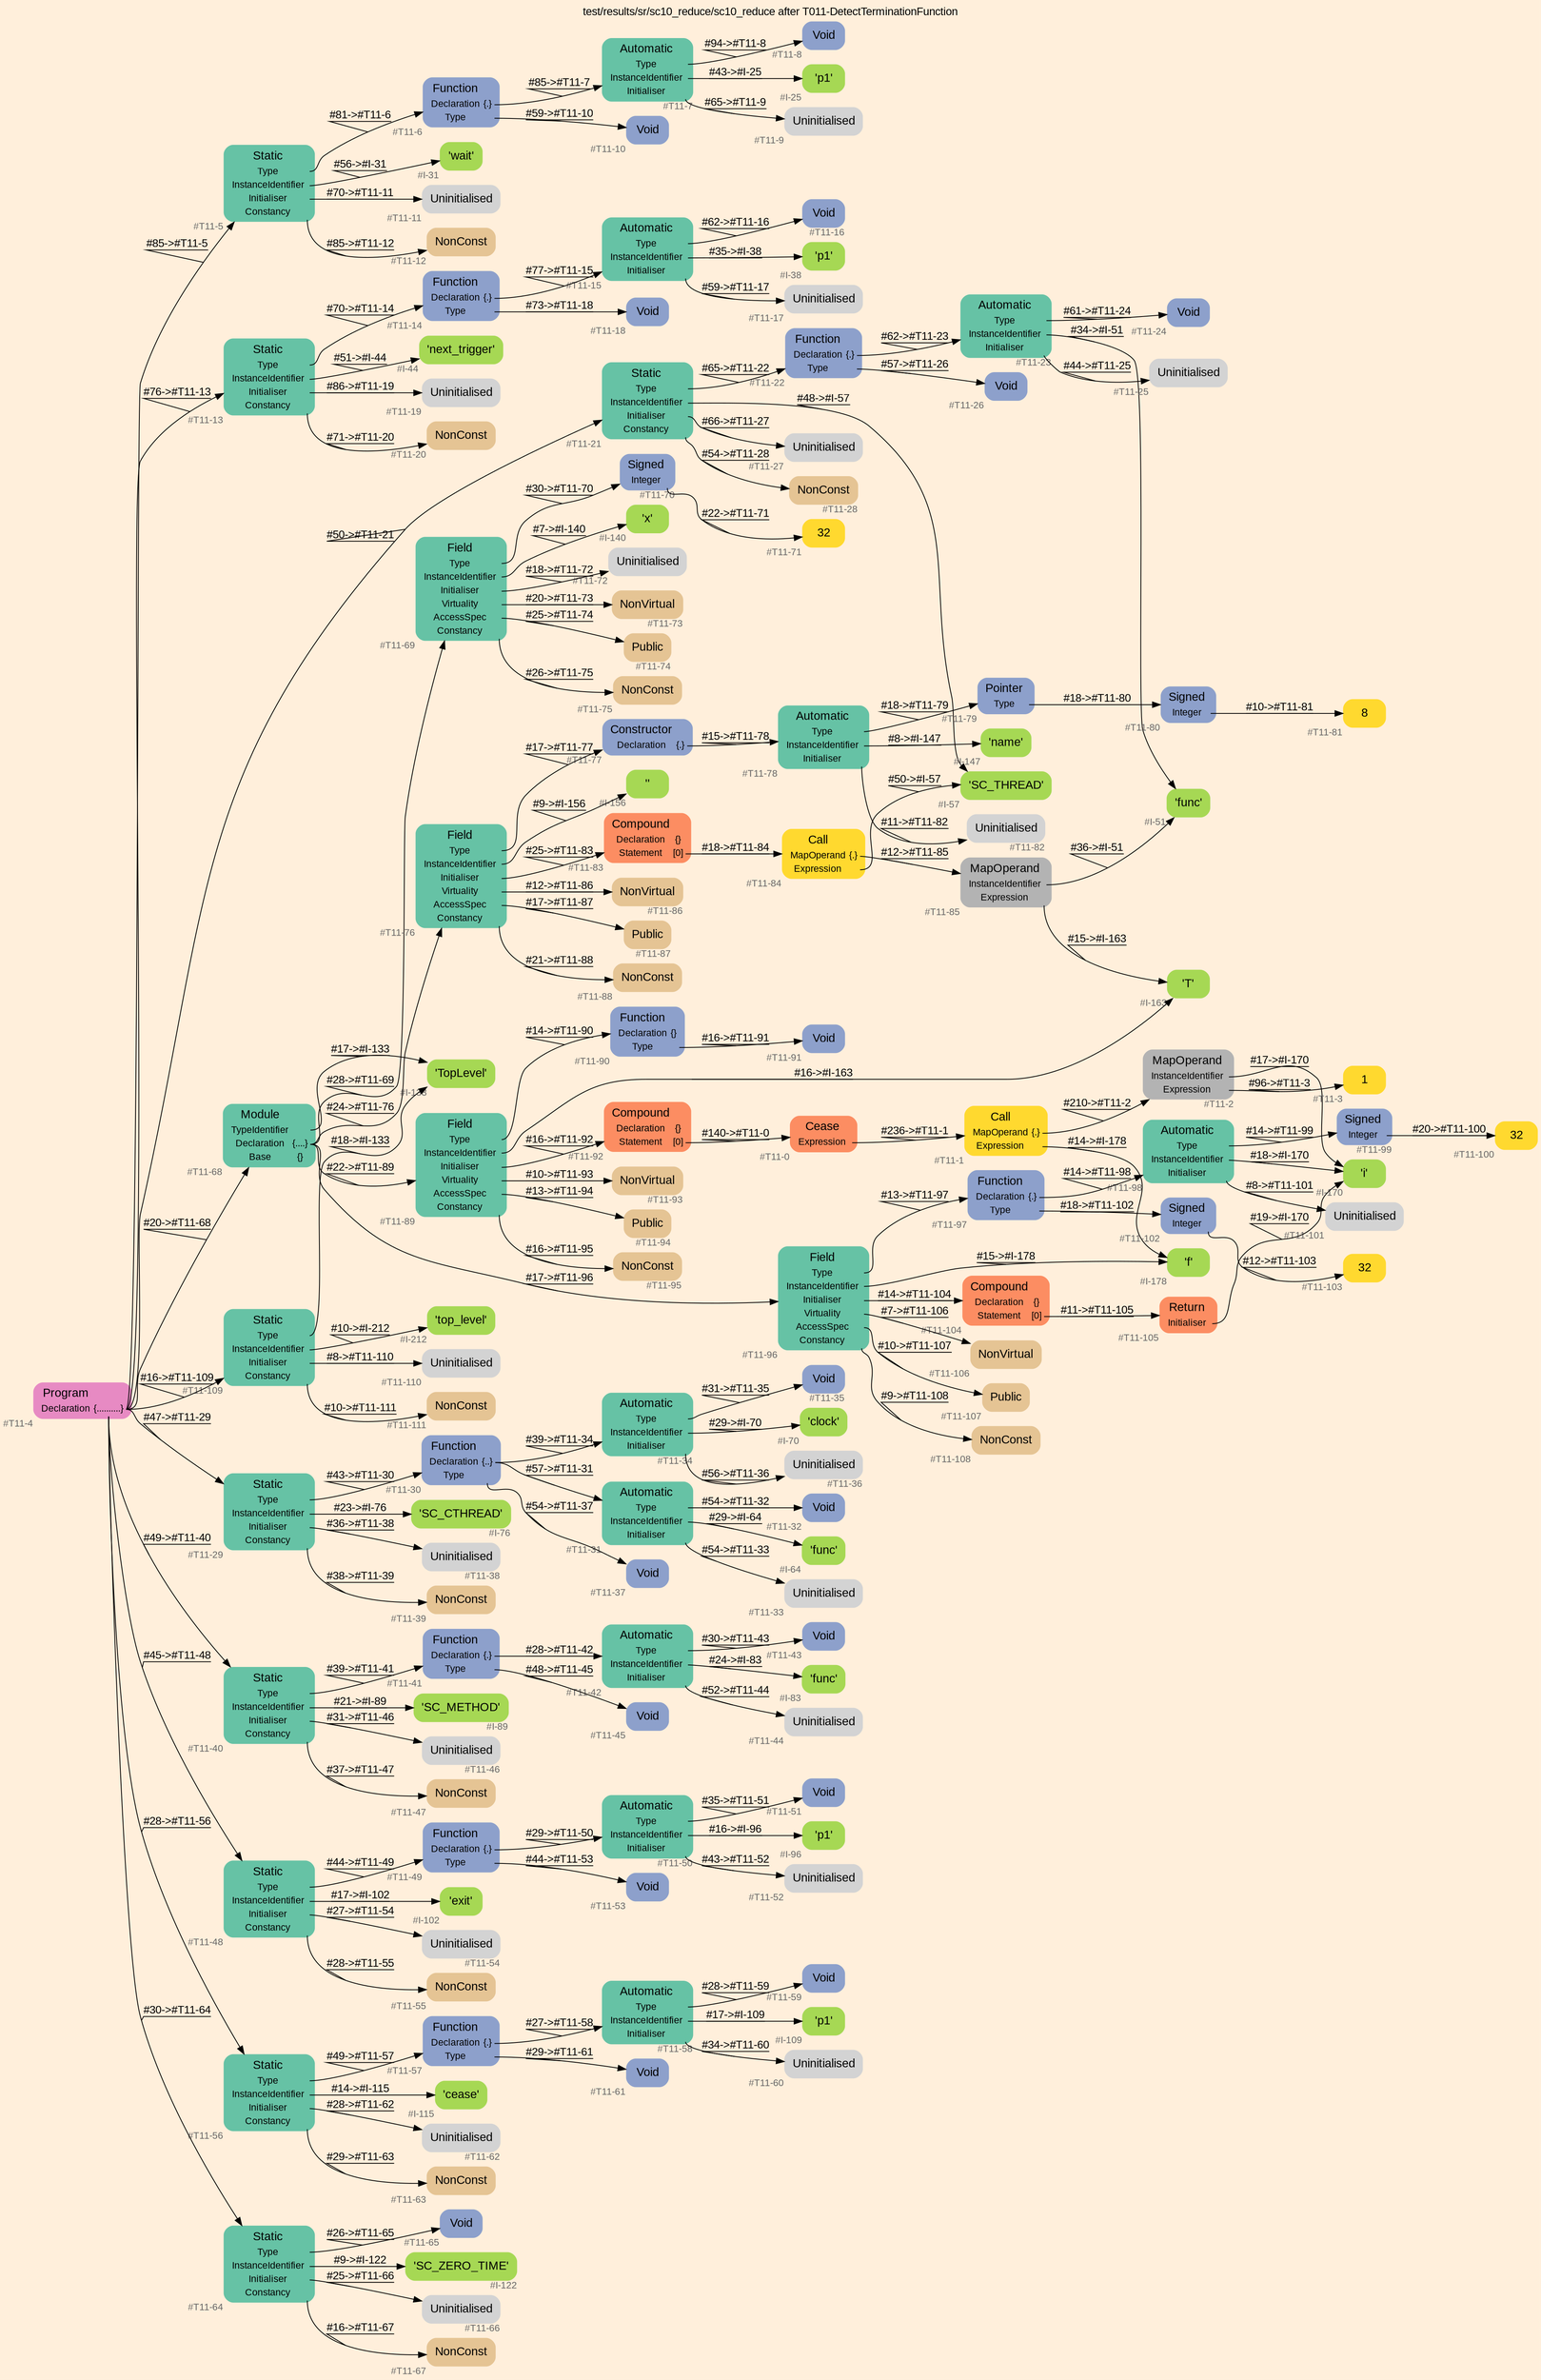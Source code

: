 digraph "test/results/sr/sc10_reduce/sc10_reduce after T011-DetectTerminationFunction" {
label = "test/results/sr/sc10_reduce/sc10_reduce after T011-DetectTerminationFunction"
labelloc = t
graph [
    rankdir = "LR"
    ranksep = 0.3
    bgcolor = antiquewhite1
    color = black
    fontcolor = black
    fontname = "Arial"
];
node [
    fontname = "Arial"
];
edge [
    fontname = "Arial"
];

// -------------------- node figure --------------------
// -------- block #T11-4 ----------
"#T11-4" [
    fillcolor = "/set28/4"
    xlabel = "#T11-4"
    fontsize = "12"
    fontcolor = grey40
    shape = "plaintext"
    label = <<TABLE BORDER="0" CELLBORDER="0" CELLSPACING="0">
     <TR><TD><FONT COLOR="black" POINT-SIZE="15">Program</FONT></TD></TR>
     <TR><TD><FONT COLOR="black" POINT-SIZE="12">Declaration</FONT></TD><TD PORT="port0"><FONT COLOR="black" POINT-SIZE="12">{..........}</FONT></TD></TR>
    </TABLE>>
    style = "rounded,filled"
];

// -------- block #T11-5 ----------
"#T11-5" [
    fillcolor = "/set28/1"
    xlabel = "#T11-5"
    fontsize = "12"
    fontcolor = grey40
    shape = "plaintext"
    label = <<TABLE BORDER="0" CELLBORDER="0" CELLSPACING="0">
     <TR><TD><FONT COLOR="black" POINT-SIZE="15">Static</FONT></TD></TR>
     <TR><TD><FONT COLOR="black" POINT-SIZE="12">Type</FONT></TD><TD PORT="port0"></TD></TR>
     <TR><TD><FONT COLOR="black" POINT-SIZE="12">InstanceIdentifier</FONT></TD><TD PORT="port1"></TD></TR>
     <TR><TD><FONT COLOR="black" POINT-SIZE="12">Initialiser</FONT></TD><TD PORT="port2"></TD></TR>
     <TR><TD><FONT COLOR="black" POINT-SIZE="12">Constancy</FONT></TD><TD PORT="port3"></TD></TR>
    </TABLE>>
    style = "rounded,filled"
];

// -------- block #T11-6 ----------
"#T11-6" [
    fillcolor = "/set28/3"
    xlabel = "#T11-6"
    fontsize = "12"
    fontcolor = grey40
    shape = "plaintext"
    label = <<TABLE BORDER="0" CELLBORDER="0" CELLSPACING="0">
     <TR><TD><FONT COLOR="black" POINT-SIZE="15">Function</FONT></TD></TR>
     <TR><TD><FONT COLOR="black" POINT-SIZE="12">Declaration</FONT></TD><TD PORT="port0"><FONT COLOR="black" POINT-SIZE="12">{.}</FONT></TD></TR>
     <TR><TD><FONT COLOR="black" POINT-SIZE="12">Type</FONT></TD><TD PORT="port1"></TD></TR>
    </TABLE>>
    style = "rounded,filled"
];

// -------- block #T11-7 ----------
"#T11-7" [
    fillcolor = "/set28/1"
    xlabel = "#T11-7"
    fontsize = "12"
    fontcolor = grey40
    shape = "plaintext"
    label = <<TABLE BORDER="0" CELLBORDER="0" CELLSPACING="0">
     <TR><TD><FONT COLOR="black" POINT-SIZE="15">Automatic</FONT></TD></TR>
     <TR><TD><FONT COLOR="black" POINT-SIZE="12">Type</FONT></TD><TD PORT="port0"></TD></TR>
     <TR><TD><FONT COLOR="black" POINT-SIZE="12">InstanceIdentifier</FONT></TD><TD PORT="port1"></TD></TR>
     <TR><TD><FONT COLOR="black" POINT-SIZE="12">Initialiser</FONT></TD><TD PORT="port2"></TD></TR>
    </TABLE>>
    style = "rounded,filled"
];

// -------- block #T11-8 ----------
"#T11-8" [
    fillcolor = "/set28/3"
    xlabel = "#T11-8"
    fontsize = "12"
    fontcolor = grey40
    shape = "plaintext"
    label = <<TABLE BORDER="0" CELLBORDER="0" CELLSPACING="0">
     <TR><TD><FONT COLOR="black" POINT-SIZE="15">Void</FONT></TD></TR>
    </TABLE>>
    style = "rounded,filled"
];

// -------- block #I-25 ----------
"#I-25" [
    fillcolor = "/set28/5"
    xlabel = "#I-25"
    fontsize = "12"
    fontcolor = grey40
    shape = "plaintext"
    label = <<TABLE BORDER="0" CELLBORDER="0" CELLSPACING="0">
     <TR><TD><FONT COLOR="black" POINT-SIZE="15">'p1'</FONT></TD></TR>
    </TABLE>>
    style = "rounded,filled"
];

// -------- block #T11-9 ----------
"#T11-9" [
    xlabel = "#T11-9"
    fontsize = "12"
    fontcolor = grey40
    shape = "plaintext"
    label = <<TABLE BORDER="0" CELLBORDER="0" CELLSPACING="0">
     <TR><TD><FONT COLOR="black" POINT-SIZE="15">Uninitialised</FONT></TD></TR>
    </TABLE>>
    style = "rounded,filled"
];

// -------- block #T11-10 ----------
"#T11-10" [
    fillcolor = "/set28/3"
    xlabel = "#T11-10"
    fontsize = "12"
    fontcolor = grey40
    shape = "plaintext"
    label = <<TABLE BORDER="0" CELLBORDER="0" CELLSPACING="0">
     <TR><TD><FONT COLOR="black" POINT-SIZE="15">Void</FONT></TD></TR>
    </TABLE>>
    style = "rounded,filled"
];

// -------- block #I-31 ----------
"#I-31" [
    fillcolor = "/set28/5"
    xlabel = "#I-31"
    fontsize = "12"
    fontcolor = grey40
    shape = "plaintext"
    label = <<TABLE BORDER="0" CELLBORDER="0" CELLSPACING="0">
     <TR><TD><FONT COLOR="black" POINT-SIZE="15">'wait'</FONT></TD></TR>
    </TABLE>>
    style = "rounded,filled"
];

// -------- block #T11-11 ----------
"#T11-11" [
    xlabel = "#T11-11"
    fontsize = "12"
    fontcolor = grey40
    shape = "plaintext"
    label = <<TABLE BORDER="0" CELLBORDER="0" CELLSPACING="0">
     <TR><TD><FONT COLOR="black" POINT-SIZE="15">Uninitialised</FONT></TD></TR>
    </TABLE>>
    style = "rounded,filled"
];

// -------- block #T11-12 ----------
"#T11-12" [
    fillcolor = "/set28/7"
    xlabel = "#T11-12"
    fontsize = "12"
    fontcolor = grey40
    shape = "plaintext"
    label = <<TABLE BORDER="0" CELLBORDER="0" CELLSPACING="0">
     <TR><TD><FONT COLOR="black" POINT-SIZE="15">NonConst</FONT></TD></TR>
    </TABLE>>
    style = "rounded,filled"
];

// -------- block #T11-13 ----------
"#T11-13" [
    fillcolor = "/set28/1"
    xlabel = "#T11-13"
    fontsize = "12"
    fontcolor = grey40
    shape = "plaintext"
    label = <<TABLE BORDER="0" CELLBORDER="0" CELLSPACING="0">
     <TR><TD><FONT COLOR="black" POINT-SIZE="15">Static</FONT></TD></TR>
     <TR><TD><FONT COLOR="black" POINT-SIZE="12">Type</FONT></TD><TD PORT="port0"></TD></TR>
     <TR><TD><FONT COLOR="black" POINT-SIZE="12">InstanceIdentifier</FONT></TD><TD PORT="port1"></TD></TR>
     <TR><TD><FONT COLOR="black" POINT-SIZE="12">Initialiser</FONT></TD><TD PORT="port2"></TD></TR>
     <TR><TD><FONT COLOR="black" POINT-SIZE="12">Constancy</FONT></TD><TD PORT="port3"></TD></TR>
    </TABLE>>
    style = "rounded,filled"
];

// -------- block #T11-14 ----------
"#T11-14" [
    fillcolor = "/set28/3"
    xlabel = "#T11-14"
    fontsize = "12"
    fontcolor = grey40
    shape = "plaintext"
    label = <<TABLE BORDER="0" CELLBORDER="0" CELLSPACING="0">
     <TR><TD><FONT COLOR="black" POINT-SIZE="15">Function</FONT></TD></TR>
     <TR><TD><FONT COLOR="black" POINT-SIZE="12">Declaration</FONT></TD><TD PORT="port0"><FONT COLOR="black" POINT-SIZE="12">{.}</FONT></TD></TR>
     <TR><TD><FONT COLOR="black" POINT-SIZE="12">Type</FONT></TD><TD PORT="port1"></TD></TR>
    </TABLE>>
    style = "rounded,filled"
];

// -------- block #T11-15 ----------
"#T11-15" [
    fillcolor = "/set28/1"
    xlabel = "#T11-15"
    fontsize = "12"
    fontcolor = grey40
    shape = "plaintext"
    label = <<TABLE BORDER="0" CELLBORDER="0" CELLSPACING="0">
     <TR><TD><FONT COLOR="black" POINT-SIZE="15">Automatic</FONT></TD></TR>
     <TR><TD><FONT COLOR="black" POINT-SIZE="12">Type</FONT></TD><TD PORT="port0"></TD></TR>
     <TR><TD><FONT COLOR="black" POINT-SIZE="12">InstanceIdentifier</FONT></TD><TD PORT="port1"></TD></TR>
     <TR><TD><FONT COLOR="black" POINT-SIZE="12">Initialiser</FONT></TD><TD PORT="port2"></TD></TR>
    </TABLE>>
    style = "rounded,filled"
];

// -------- block #T11-16 ----------
"#T11-16" [
    fillcolor = "/set28/3"
    xlabel = "#T11-16"
    fontsize = "12"
    fontcolor = grey40
    shape = "plaintext"
    label = <<TABLE BORDER="0" CELLBORDER="0" CELLSPACING="0">
     <TR><TD><FONT COLOR="black" POINT-SIZE="15">Void</FONT></TD></TR>
    </TABLE>>
    style = "rounded,filled"
];

// -------- block #I-38 ----------
"#I-38" [
    fillcolor = "/set28/5"
    xlabel = "#I-38"
    fontsize = "12"
    fontcolor = grey40
    shape = "plaintext"
    label = <<TABLE BORDER="0" CELLBORDER="0" CELLSPACING="0">
     <TR><TD><FONT COLOR="black" POINT-SIZE="15">'p1'</FONT></TD></TR>
    </TABLE>>
    style = "rounded,filled"
];

// -------- block #T11-17 ----------
"#T11-17" [
    xlabel = "#T11-17"
    fontsize = "12"
    fontcolor = grey40
    shape = "plaintext"
    label = <<TABLE BORDER="0" CELLBORDER="0" CELLSPACING="0">
     <TR><TD><FONT COLOR="black" POINT-SIZE="15">Uninitialised</FONT></TD></TR>
    </TABLE>>
    style = "rounded,filled"
];

// -------- block #T11-18 ----------
"#T11-18" [
    fillcolor = "/set28/3"
    xlabel = "#T11-18"
    fontsize = "12"
    fontcolor = grey40
    shape = "plaintext"
    label = <<TABLE BORDER="0" CELLBORDER="0" CELLSPACING="0">
     <TR><TD><FONT COLOR="black" POINT-SIZE="15">Void</FONT></TD></TR>
    </TABLE>>
    style = "rounded,filled"
];

// -------- block #I-44 ----------
"#I-44" [
    fillcolor = "/set28/5"
    xlabel = "#I-44"
    fontsize = "12"
    fontcolor = grey40
    shape = "plaintext"
    label = <<TABLE BORDER="0" CELLBORDER="0" CELLSPACING="0">
     <TR><TD><FONT COLOR="black" POINT-SIZE="15">'next_trigger'</FONT></TD></TR>
    </TABLE>>
    style = "rounded,filled"
];

// -------- block #T11-19 ----------
"#T11-19" [
    xlabel = "#T11-19"
    fontsize = "12"
    fontcolor = grey40
    shape = "plaintext"
    label = <<TABLE BORDER="0" CELLBORDER="0" CELLSPACING="0">
     <TR><TD><FONT COLOR="black" POINT-SIZE="15">Uninitialised</FONT></TD></TR>
    </TABLE>>
    style = "rounded,filled"
];

// -------- block #T11-20 ----------
"#T11-20" [
    fillcolor = "/set28/7"
    xlabel = "#T11-20"
    fontsize = "12"
    fontcolor = grey40
    shape = "plaintext"
    label = <<TABLE BORDER="0" CELLBORDER="0" CELLSPACING="0">
     <TR><TD><FONT COLOR="black" POINT-SIZE="15">NonConst</FONT></TD></TR>
    </TABLE>>
    style = "rounded,filled"
];

// -------- block #T11-21 ----------
"#T11-21" [
    fillcolor = "/set28/1"
    xlabel = "#T11-21"
    fontsize = "12"
    fontcolor = grey40
    shape = "plaintext"
    label = <<TABLE BORDER="0" CELLBORDER="0" CELLSPACING="0">
     <TR><TD><FONT COLOR="black" POINT-SIZE="15">Static</FONT></TD></TR>
     <TR><TD><FONT COLOR="black" POINT-SIZE="12">Type</FONT></TD><TD PORT="port0"></TD></TR>
     <TR><TD><FONT COLOR="black" POINT-SIZE="12">InstanceIdentifier</FONT></TD><TD PORT="port1"></TD></TR>
     <TR><TD><FONT COLOR="black" POINT-SIZE="12">Initialiser</FONT></TD><TD PORT="port2"></TD></TR>
     <TR><TD><FONT COLOR="black" POINT-SIZE="12">Constancy</FONT></TD><TD PORT="port3"></TD></TR>
    </TABLE>>
    style = "rounded,filled"
];

// -------- block #T11-22 ----------
"#T11-22" [
    fillcolor = "/set28/3"
    xlabel = "#T11-22"
    fontsize = "12"
    fontcolor = grey40
    shape = "plaintext"
    label = <<TABLE BORDER="0" CELLBORDER="0" CELLSPACING="0">
     <TR><TD><FONT COLOR="black" POINT-SIZE="15">Function</FONT></TD></TR>
     <TR><TD><FONT COLOR="black" POINT-SIZE="12">Declaration</FONT></TD><TD PORT="port0"><FONT COLOR="black" POINT-SIZE="12">{.}</FONT></TD></TR>
     <TR><TD><FONT COLOR="black" POINT-SIZE="12">Type</FONT></TD><TD PORT="port1"></TD></TR>
    </TABLE>>
    style = "rounded,filled"
];

// -------- block #T11-23 ----------
"#T11-23" [
    fillcolor = "/set28/1"
    xlabel = "#T11-23"
    fontsize = "12"
    fontcolor = grey40
    shape = "plaintext"
    label = <<TABLE BORDER="0" CELLBORDER="0" CELLSPACING="0">
     <TR><TD><FONT COLOR="black" POINT-SIZE="15">Automatic</FONT></TD></TR>
     <TR><TD><FONT COLOR="black" POINT-SIZE="12">Type</FONT></TD><TD PORT="port0"></TD></TR>
     <TR><TD><FONT COLOR="black" POINT-SIZE="12">InstanceIdentifier</FONT></TD><TD PORT="port1"></TD></TR>
     <TR><TD><FONT COLOR="black" POINT-SIZE="12">Initialiser</FONT></TD><TD PORT="port2"></TD></TR>
    </TABLE>>
    style = "rounded,filled"
];

// -------- block #T11-24 ----------
"#T11-24" [
    fillcolor = "/set28/3"
    xlabel = "#T11-24"
    fontsize = "12"
    fontcolor = grey40
    shape = "plaintext"
    label = <<TABLE BORDER="0" CELLBORDER="0" CELLSPACING="0">
     <TR><TD><FONT COLOR="black" POINT-SIZE="15">Void</FONT></TD></TR>
    </TABLE>>
    style = "rounded,filled"
];

// -------- block #I-51 ----------
"#I-51" [
    fillcolor = "/set28/5"
    xlabel = "#I-51"
    fontsize = "12"
    fontcolor = grey40
    shape = "plaintext"
    label = <<TABLE BORDER="0" CELLBORDER="0" CELLSPACING="0">
     <TR><TD><FONT COLOR="black" POINT-SIZE="15">'func'</FONT></TD></TR>
    </TABLE>>
    style = "rounded,filled"
];

// -------- block #T11-25 ----------
"#T11-25" [
    xlabel = "#T11-25"
    fontsize = "12"
    fontcolor = grey40
    shape = "plaintext"
    label = <<TABLE BORDER="0" CELLBORDER="0" CELLSPACING="0">
     <TR><TD><FONT COLOR="black" POINT-SIZE="15">Uninitialised</FONT></TD></TR>
    </TABLE>>
    style = "rounded,filled"
];

// -------- block #T11-26 ----------
"#T11-26" [
    fillcolor = "/set28/3"
    xlabel = "#T11-26"
    fontsize = "12"
    fontcolor = grey40
    shape = "plaintext"
    label = <<TABLE BORDER="0" CELLBORDER="0" CELLSPACING="0">
     <TR><TD><FONT COLOR="black" POINT-SIZE="15">Void</FONT></TD></TR>
    </TABLE>>
    style = "rounded,filled"
];

// -------- block #I-57 ----------
"#I-57" [
    fillcolor = "/set28/5"
    xlabel = "#I-57"
    fontsize = "12"
    fontcolor = grey40
    shape = "plaintext"
    label = <<TABLE BORDER="0" CELLBORDER="0" CELLSPACING="0">
     <TR><TD><FONT COLOR="black" POINT-SIZE="15">'SC_THREAD'</FONT></TD></TR>
    </TABLE>>
    style = "rounded,filled"
];

// -------- block #T11-27 ----------
"#T11-27" [
    xlabel = "#T11-27"
    fontsize = "12"
    fontcolor = grey40
    shape = "plaintext"
    label = <<TABLE BORDER="0" CELLBORDER="0" CELLSPACING="0">
     <TR><TD><FONT COLOR="black" POINT-SIZE="15">Uninitialised</FONT></TD></TR>
    </TABLE>>
    style = "rounded,filled"
];

// -------- block #T11-28 ----------
"#T11-28" [
    fillcolor = "/set28/7"
    xlabel = "#T11-28"
    fontsize = "12"
    fontcolor = grey40
    shape = "plaintext"
    label = <<TABLE BORDER="0" CELLBORDER="0" CELLSPACING="0">
     <TR><TD><FONT COLOR="black" POINT-SIZE="15">NonConst</FONT></TD></TR>
    </TABLE>>
    style = "rounded,filled"
];

// -------- block #T11-29 ----------
"#T11-29" [
    fillcolor = "/set28/1"
    xlabel = "#T11-29"
    fontsize = "12"
    fontcolor = grey40
    shape = "plaintext"
    label = <<TABLE BORDER="0" CELLBORDER="0" CELLSPACING="0">
     <TR><TD><FONT COLOR="black" POINT-SIZE="15">Static</FONT></TD></TR>
     <TR><TD><FONT COLOR="black" POINT-SIZE="12">Type</FONT></TD><TD PORT="port0"></TD></TR>
     <TR><TD><FONT COLOR="black" POINT-SIZE="12">InstanceIdentifier</FONT></TD><TD PORT="port1"></TD></TR>
     <TR><TD><FONT COLOR="black" POINT-SIZE="12">Initialiser</FONT></TD><TD PORT="port2"></TD></TR>
     <TR><TD><FONT COLOR="black" POINT-SIZE="12">Constancy</FONT></TD><TD PORT="port3"></TD></TR>
    </TABLE>>
    style = "rounded,filled"
];

// -------- block #T11-30 ----------
"#T11-30" [
    fillcolor = "/set28/3"
    xlabel = "#T11-30"
    fontsize = "12"
    fontcolor = grey40
    shape = "plaintext"
    label = <<TABLE BORDER="0" CELLBORDER="0" CELLSPACING="0">
     <TR><TD><FONT COLOR="black" POINT-SIZE="15">Function</FONT></TD></TR>
     <TR><TD><FONT COLOR="black" POINT-SIZE="12">Declaration</FONT></TD><TD PORT="port0"><FONT COLOR="black" POINT-SIZE="12">{..}</FONT></TD></TR>
     <TR><TD><FONT COLOR="black" POINT-SIZE="12">Type</FONT></TD><TD PORT="port1"></TD></TR>
    </TABLE>>
    style = "rounded,filled"
];

// -------- block #T11-31 ----------
"#T11-31" [
    fillcolor = "/set28/1"
    xlabel = "#T11-31"
    fontsize = "12"
    fontcolor = grey40
    shape = "plaintext"
    label = <<TABLE BORDER="0" CELLBORDER="0" CELLSPACING="0">
     <TR><TD><FONT COLOR="black" POINT-SIZE="15">Automatic</FONT></TD></TR>
     <TR><TD><FONT COLOR="black" POINT-SIZE="12">Type</FONT></TD><TD PORT="port0"></TD></TR>
     <TR><TD><FONT COLOR="black" POINT-SIZE="12">InstanceIdentifier</FONT></TD><TD PORT="port1"></TD></TR>
     <TR><TD><FONT COLOR="black" POINT-SIZE="12">Initialiser</FONT></TD><TD PORT="port2"></TD></TR>
    </TABLE>>
    style = "rounded,filled"
];

// -------- block #T11-32 ----------
"#T11-32" [
    fillcolor = "/set28/3"
    xlabel = "#T11-32"
    fontsize = "12"
    fontcolor = grey40
    shape = "plaintext"
    label = <<TABLE BORDER="0" CELLBORDER="0" CELLSPACING="0">
     <TR><TD><FONT COLOR="black" POINT-SIZE="15">Void</FONT></TD></TR>
    </TABLE>>
    style = "rounded,filled"
];

// -------- block #I-64 ----------
"#I-64" [
    fillcolor = "/set28/5"
    xlabel = "#I-64"
    fontsize = "12"
    fontcolor = grey40
    shape = "plaintext"
    label = <<TABLE BORDER="0" CELLBORDER="0" CELLSPACING="0">
     <TR><TD><FONT COLOR="black" POINT-SIZE="15">'func'</FONT></TD></TR>
    </TABLE>>
    style = "rounded,filled"
];

// -------- block #T11-33 ----------
"#T11-33" [
    xlabel = "#T11-33"
    fontsize = "12"
    fontcolor = grey40
    shape = "plaintext"
    label = <<TABLE BORDER="0" CELLBORDER="0" CELLSPACING="0">
     <TR><TD><FONT COLOR="black" POINT-SIZE="15">Uninitialised</FONT></TD></TR>
    </TABLE>>
    style = "rounded,filled"
];

// -------- block #T11-34 ----------
"#T11-34" [
    fillcolor = "/set28/1"
    xlabel = "#T11-34"
    fontsize = "12"
    fontcolor = grey40
    shape = "plaintext"
    label = <<TABLE BORDER="0" CELLBORDER="0" CELLSPACING="0">
     <TR><TD><FONT COLOR="black" POINT-SIZE="15">Automatic</FONT></TD></TR>
     <TR><TD><FONT COLOR="black" POINT-SIZE="12">Type</FONT></TD><TD PORT="port0"></TD></TR>
     <TR><TD><FONT COLOR="black" POINT-SIZE="12">InstanceIdentifier</FONT></TD><TD PORT="port1"></TD></TR>
     <TR><TD><FONT COLOR="black" POINT-SIZE="12">Initialiser</FONT></TD><TD PORT="port2"></TD></TR>
    </TABLE>>
    style = "rounded,filled"
];

// -------- block #T11-35 ----------
"#T11-35" [
    fillcolor = "/set28/3"
    xlabel = "#T11-35"
    fontsize = "12"
    fontcolor = grey40
    shape = "plaintext"
    label = <<TABLE BORDER="0" CELLBORDER="0" CELLSPACING="0">
     <TR><TD><FONT COLOR="black" POINT-SIZE="15">Void</FONT></TD></TR>
    </TABLE>>
    style = "rounded,filled"
];

// -------- block #I-70 ----------
"#I-70" [
    fillcolor = "/set28/5"
    xlabel = "#I-70"
    fontsize = "12"
    fontcolor = grey40
    shape = "plaintext"
    label = <<TABLE BORDER="0" CELLBORDER="0" CELLSPACING="0">
     <TR><TD><FONT COLOR="black" POINT-SIZE="15">'clock'</FONT></TD></TR>
    </TABLE>>
    style = "rounded,filled"
];

// -------- block #T11-36 ----------
"#T11-36" [
    xlabel = "#T11-36"
    fontsize = "12"
    fontcolor = grey40
    shape = "plaintext"
    label = <<TABLE BORDER="0" CELLBORDER="0" CELLSPACING="0">
     <TR><TD><FONT COLOR="black" POINT-SIZE="15">Uninitialised</FONT></TD></TR>
    </TABLE>>
    style = "rounded,filled"
];

// -------- block #T11-37 ----------
"#T11-37" [
    fillcolor = "/set28/3"
    xlabel = "#T11-37"
    fontsize = "12"
    fontcolor = grey40
    shape = "plaintext"
    label = <<TABLE BORDER="0" CELLBORDER="0" CELLSPACING="0">
     <TR><TD><FONT COLOR="black" POINT-SIZE="15">Void</FONT></TD></TR>
    </TABLE>>
    style = "rounded,filled"
];

// -------- block #I-76 ----------
"#I-76" [
    fillcolor = "/set28/5"
    xlabel = "#I-76"
    fontsize = "12"
    fontcolor = grey40
    shape = "plaintext"
    label = <<TABLE BORDER="0" CELLBORDER="0" CELLSPACING="0">
     <TR><TD><FONT COLOR="black" POINT-SIZE="15">'SC_CTHREAD'</FONT></TD></TR>
    </TABLE>>
    style = "rounded,filled"
];

// -------- block #T11-38 ----------
"#T11-38" [
    xlabel = "#T11-38"
    fontsize = "12"
    fontcolor = grey40
    shape = "plaintext"
    label = <<TABLE BORDER="0" CELLBORDER="0" CELLSPACING="0">
     <TR><TD><FONT COLOR="black" POINT-SIZE="15">Uninitialised</FONT></TD></TR>
    </TABLE>>
    style = "rounded,filled"
];

// -------- block #T11-39 ----------
"#T11-39" [
    fillcolor = "/set28/7"
    xlabel = "#T11-39"
    fontsize = "12"
    fontcolor = grey40
    shape = "plaintext"
    label = <<TABLE BORDER="0" CELLBORDER="0" CELLSPACING="0">
     <TR><TD><FONT COLOR="black" POINT-SIZE="15">NonConst</FONT></TD></TR>
    </TABLE>>
    style = "rounded,filled"
];

// -------- block #T11-40 ----------
"#T11-40" [
    fillcolor = "/set28/1"
    xlabel = "#T11-40"
    fontsize = "12"
    fontcolor = grey40
    shape = "plaintext"
    label = <<TABLE BORDER="0" CELLBORDER="0" CELLSPACING="0">
     <TR><TD><FONT COLOR="black" POINT-SIZE="15">Static</FONT></TD></TR>
     <TR><TD><FONT COLOR="black" POINT-SIZE="12">Type</FONT></TD><TD PORT="port0"></TD></TR>
     <TR><TD><FONT COLOR="black" POINT-SIZE="12">InstanceIdentifier</FONT></TD><TD PORT="port1"></TD></TR>
     <TR><TD><FONT COLOR="black" POINT-SIZE="12">Initialiser</FONT></TD><TD PORT="port2"></TD></TR>
     <TR><TD><FONT COLOR="black" POINT-SIZE="12">Constancy</FONT></TD><TD PORT="port3"></TD></TR>
    </TABLE>>
    style = "rounded,filled"
];

// -------- block #T11-41 ----------
"#T11-41" [
    fillcolor = "/set28/3"
    xlabel = "#T11-41"
    fontsize = "12"
    fontcolor = grey40
    shape = "plaintext"
    label = <<TABLE BORDER="0" CELLBORDER="0" CELLSPACING="0">
     <TR><TD><FONT COLOR="black" POINT-SIZE="15">Function</FONT></TD></TR>
     <TR><TD><FONT COLOR="black" POINT-SIZE="12">Declaration</FONT></TD><TD PORT="port0"><FONT COLOR="black" POINT-SIZE="12">{.}</FONT></TD></TR>
     <TR><TD><FONT COLOR="black" POINT-SIZE="12">Type</FONT></TD><TD PORT="port1"></TD></TR>
    </TABLE>>
    style = "rounded,filled"
];

// -------- block #T11-42 ----------
"#T11-42" [
    fillcolor = "/set28/1"
    xlabel = "#T11-42"
    fontsize = "12"
    fontcolor = grey40
    shape = "plaintext"
    label = <<TABLE BORDER="0" CELLBORDER="0" CELLSPACING="0">
     <TR><TD><FONT COLOR="black" POINT-SIZE="15">Automatic</FONT></TD></TR>
     <TR><TD><FONT COLOR="black" POINT-SIZE="12">Type</FONT></TD><TD PORT="port0"></TD></TR>
     <TR><TD><FONT COLOR="black" POINT-SIZE="12">InstanceIdentifier</FONT></TD><TD PORT="port1"></TD></TR>
     <TR><TD><FONT COLOR="black" POINT-SIZE="12">Initialiser</FONT></TD><TD PORT="port2"></TD></TR>
    </TABLE>>
    style = "rounded,filled"
];

// -------- block #T11-43 ----------
"#T11-43" [
    fillcolor = "/set28/3"
    xlabel = "#T11-43"
    fontsize = "12"
    fontcolor = grey40
    shape = "plaintext"
    label = <<TABLE BORDER="0" CELLBORDER="0" CELLSPACING="0">
     <TR><TD><FONT COLOR="black" POINT-SIZE="15">Void</FONT></TD></TR>
    </TABLE>>
    style = "rounded,filled"
];

// -------- block #I-83 ----------
"#I-83" [
    fillcolor = "/set28/5"
    xlabel = "#I-83"
    fontsize = "12"
    fontcolor = grey40
    shape = "plaintext"
    label = <<TABLE BORDER="0" CELLBORDER="0" CELLSPACING="0">
     <TR><TD><FONT COLOR="black" POINT-SIZE="15">'func'</FONT></TD></TR>
    </TABLE>>
    style = "rounded,filled"
];

// -------- block #T11-44 ----------
"#T11-44" [
    xlabel = "#T11-44"
    fontsize = "12"
    fontcolor = grey40
    shape = "plaintext"
    label = <<TABLE BORDER="0" CELLBORDER="0" CELLSPACING="0">
     <TR><TD><FONT COLOR="black" POINT-SIZE="15">Uninitialised</FONT></TD></TR>
    </TABLE>>
    style = "rounded,filled"
];

// -------- block #T11-45 ----------
"#T11-45" [
    fillcolor = "/set28/3"
    xlabel = "#T11-45"
    fontsize = "12"
    fontcolor = grey40
    shape = "plaintext"
    label = <<TABLE BORDER="0" CELLBORDER="0" CELLSPACING="0">
     <TR><TD><FONT COLOR="black" POINT-SIZE="15">Void</FONT></TD></TR>
    </TABLE>>
    style = "rounded,filled"
];

// -------- block #I-89 ----------
"#I-89" [
    fillcolor = "/set28/5"
    xlabel = "#I-89"
    fontsize = "12"
    fontcolor = grey40
    shape = "plaintext"
    label = <<TABLE BORDER="0" CELLBORDER="0" CELLSPACING="0">
     <TR><TD><FONT COLOR="black" POINT-SIZE="15">'SC_METHOD'</FONT></TD></TR>
    </TABLE>>
    style = "rounded,filled"
];

// -------- block #T11-46 ----------
"#T11-46" [
    xlabel = "#T11-46"
    fontsize = "12"
    fontcolor = grey40
    shape = "plaintext"
    label = <<TABLE BORDER="0" CELLBORDER="0" CELLSPACING="0">
     <TR><TD><FONT COLOR="black" POINT-SIZE="15">Uninitialised</FONT></TD></TR>
    </TABLE>>
    style = "rounded,filled"
];

// -------- block #T11-47 ----------
"#T11-47" [
    fillcolor = "/set28/7"
    xlabel = "#T11-47"
    fontsize = "12"
    fontcolor = grey40
    shape = "plaintext"
    label = <<TABLE BORDER="0" CELLBORDER="0" CELLSPACING="0">
     <TR><TD><FONT COLOR="black" POINT-SIZE="15">NonConst</FONT></TD></TR>
    </TABLE>>
    style = "rounded,filled"
];

// -------- block #T11-48 ----------
"#T11-48" [
    fillcolor = "/set28/1"
    xlabel = "#T11-48"
    fontsize = "12"
    fontcolor = grey40
    shape = "plaintext"
    label = <<TABLE BORDER="0" CELLBORDER="0" CELLSPACING="0">
     <TR><TD><FONT COLOR="black" POINT-SIZE="15">Static</FONT></TD></TR>
     <TR><TD><FONT COLOR="black" POINT-SIZE="12">Type</FONT></TD><TD PORT="port0"></TD></TR>
     <TR><TD><FONT COLOR="black" POINT-SIZE="12">InstanceIdentifier</FONT></TD><TD PORT="port1"></TD></TR>
     <TR><TD><FONT COLOR="black" POINT-SIZE="12">Initialiser</FONT></TD><TD PORT="port2"></TD></TR>
     <TR><TD><FONT COLOR="black" POINT-SIZE="12">Constancy</FONT></TD><TD PORT="port3"></TD></TR>
    </TABLE>>
    style = "rounded,filled"
];

// -------- block #T11-49 ----------
"#T11-49" [
    fillcolor = "/set28/3"
    xlabel = "#T11-49"
    fontsize = "12"
    fontcolor = grey40
    shape = "plaintext"
    label = <<TABLE BORDER="0" CELLBORDER="0" CELLSPACING="0">
     <TR><TD><FONT COLOR="black" POINT-SIZE="15">Function</FONT></TD></TR>
     <TR><TD><FONT COLOR="black" POINT-SIZE="12">Declaration</FONT></TD><TD PORT="port0"><FONT COLOR="black" POINT-SIZE="12">{.}</FONT></TD></TR>
     <TR><TD><FONT COLOR="black" POINT-SIZE="12">Type</FONT></TD><TD PORT="port1"></TD></TR>
    </TABLE>>
    style = "rounded,filled"
];

// -------- block #T11-50 ----------
"#T11-50" [
    fillcolor = "/set28/1"
    xlabel = "#T11-50"
    fontsize = "12"
    fontcolor = grey40
    shape = "plaintext"
    label = <<TABLE BORDER="0" CELLBORDER="0" CELLSPACING="0">
     <TR><TD><FONT COLOR="black" POINT-SIZE="15">Automatic</FONT></TD></TR>
     <TR><TD><FONT COLOR="black" POINT-SIZE="12">Type</FONT></TD><TD PORT="port0"></TD></TR>
     <TR><TD><FONT COLOR="black" POINT-SIZE="12">InstanceIdentifier</FONT></TD><TD PORT="port1"></TD></TR>
     <TR><TD><FONT COLOR="black" POINT-SIZE="12">Initialiser</FONT></TD><TD PORT="port2"></TD></TR>
    </TABLE>>
    style = "rounded,filled"
];

// -------- block #T11-51 ----------
"#T11-51" [
    fillcolor = "/set28/3"
    xlabel = "#T11-51"
    fontsize = "12"
    fontcolor = grey40
    shape = "plaintext"
    label = <<TABLE BORDER="0" CELLBORDER="0" CELLSPACING="0">
     <TR><TD><FONT COLOR="black" POINT-SIZE="15">Void</FONT></TD></TR>
    </TABLE>>
    style = "rounded,filled"
];

// -------- block #I-96 ----------
"#I-96" [
    fillcolor = "/set28/5"
    xlabel = "#I-96"
    fontsize = "12"
    fontcolor = grey40
    shape = "plaintext"
    label = <<TABLE BORDER="0" CELLBORDER="0" CELLSPACING="0">
     <TR><TD><FONT COLOR="black" POINT-SIZE="15">'p1'</FONT></TD></TR>
    </TABLE>>
    style = "rounded,filled"
];

// -------- block #T11-52 ----------
"#T11-52" [
    xlabel = "#T11-52"
    fontsize = "12"
    fontcolor = grey40
    shape = "plaintext"
    label = <<TABLE BORDER="0" CELLBORDER="0" CELLSPACING="0">
     <TR><TD><FONT COLOR="black" POINT-SIZE="15">Uninitialised</FONT></TD></TR>
    </TABLE>>
    style = "rounded,filled"
];

// -------- block #T11-53 ----------
"#T11-53" [
    fillcolor = "/set28/3"
    xlabel = "#T11-53"
    fontsize = "12"
    fontcolor = grey40
    shape = "plaintext"
    label = <<TABLE BORDER="0" CELLBORDER="0" CELLSPACING="0">
     <TR><TD><FONT COLOR="black" POINT-SIZE="15">Void</FONT></TD></TR>
    </TABLE>>
    style = "rounded,filled"
];

// -------- block #I-102 ----------
"#I-102" [
    fillcolor = "/set28/5"
    xlabel = "#I-102"
    fontsize = "12"
    fontcolor = grey40
    shape = "plaintext"
    label = <<TABLE BORDER="0" CELLBORDER="0" CELLSPACING="0">
     <TR><TD><FONT COLOR="black" POINT-SIZE="15">'exit'</FONT></TD></TR>
    </TABLE>>
    style = "rounded,filled"
];

// -------- block #T11-54 ----------
"#T11-54" [
    xlabel = "#T11-54"
    fontsize = "12"
    fontcolor = grey40
    shape = "plaintext"
    label = <<TABLE BORDER="0" CELLBORDER="0" CELLSPACING="0">
     <TR><TD><FONT COLOR="black" POINT-SIZE="15">Uninitialised</FONT></TD></TR>
    </TABLE>>
    style = "rounded,filled"
];

// -------- block #T11-55 ----------
"#T11-55" [
    fillcolor = "/set28/7"
    xlabel = "#T11-55"
    fontsize = "12"
    fontcolor = grey40
    shape = "plaintext"
    label = <<TABLE BORDER="0" CELLBORDER="0" CELLSPACING="0">
     <TR><TD><FONT COLOR="black" POINT-SIZE="15">NonConst</FONT></TD></TR>
    </TABLE>>
    style = "rounded,filled"
];

// -------- block #T11-56 ----------
"#T11-56" [
    fillcolor = "/set28/1"
    xlabel = "#T11-56"
    fontsize = "12"
    fontcolor = grey40
    shape = "plaintext"
    label = <<TABLE BORDER="0" CELLBORDER="0" CELLSPACING="0">
     <TR><TD><FONT COLOR="black" POINT-SIZE="15">Static</FONT></TD></TR>
     <TR><TD><FONT COLOR="black" POINT-SIZE="12">Type</FONT></TD><TD PORT="port0"></TD></TR>
     <TR><TD><FONT COLOR="black" POINT-SIZE="12">InstanceIdentifier</FONT></TD><TD PORT="port1"></TD></TR>
     <TR><TD><FONT COLOR="black" POINT-SIZE="12">Initialiser</FONT></TD><TD PORT="port2"></TD></TR>
     <TR><TD><FONT COLOR="black" POINT-SIZE="12">Constancy</FONT></TD><TD PORT="port3"></TD></TR>
    </TABLE>>
    style = "rounded,filled"
];

// -------- block #T11-57 ----------
"#T11-57" [
    fillcolor = "/set28/3"
    xlabel = "#T11-57"
    fontsize = "12"
    fontcolor = grey40
    shape = "plaintext"
    label = <<TABLE BORDER="0" CELLBORDER="0" CELLSPACING="0">
     <TR><TD><FONT COLOR="black" POINT-SIZE="15">Function</FONT></TD></TR>
     <TR><TD><FONT COLOR="black" POINT-SIZE="12">Declaration</FONT></TD><TD PORT="port0"><FONT COLOR="black" POINT-SIZE="12">{.}</FONT></TD></TR>
     <TR><TD><FONT COLOR="black" POINT-SIZE="12">Type</FONT></TD><TD PORT="port1"></TD></TR>
    </TABLE>>
    style = "rounded,filled"
];

// -------- block #T11-58 ----------
"#T11-58" [
    fillcolor = "/set28/1"
    xlabel = "#T11-58"
    fontsize = "12"
    fontcolor = grey40
    shape = "plaintext"
    label = <<TABLE BORDER="0" CELLBORDER="0" CELLSPACING="0">
     <TR><TD><FONT COLOR="black" POINT-SIZE="15">Automatic</FONT></TD></TR>
     <TR><TD><FONT COLOR="black" POINT-SIZE="12">Type</FONT></TD><TD PORT="port0"></TD></TR>
     <TR><TD><FONT COLOR="black" POINT-SIZE="12">InstanceIdentifier</FONT></TD><TD PORT="port1"></TD></TR>
     <TR><TD><FONT COLOR="black" POINT-SIZE="12">Initialiser</FONT></TD><TD PORT="port2"></TD></TR>
    </TABLE>>
    style = "rounded,filled"
];

// -------- block #T11-59 ----------
"#T11-59" [
    fillcolor = "/set28/3"
    xlabel = "#T11-59"
    fontsize = "12"
    fontcolor = grey40
    shape = "plaintext"
    label = <<TABLE BORDER="0" CELLBORDER="0" CELLSPACING="0">
     <TR><TD><FONT COLOR="black" POINT-SIZE="15">Void</FONT></TD></TR>
    </TABLE>>
    style = "rounded,filled"
];

// -------- block #I-109 ----------
"#I-109" [
    fillcolor = "/set28/5"
    xlabel = "#I-109"
    fontsize = "12"
    fontcolor = grey40
    shape = "plaintext"
    label = <<TABLE BORDER="0" CELLBORDER="0" CELLSPACING="0">
     <TR><TD><FONT COLOR="black" POINT-SIZE="15">'p1'</FONT></TD></TR>
    </TABLE>>
    style = "rounded,filled"
];

// -------- block #T11-60 ----------
"#T11-60" [
    xlabel = "#T11-60"
    fontsize = "12"
    fontcolor = grey40
    shape = "plaintext"
    label = <<TABLE BORDER="0" CELLBORDER="0" CELLSPACING="0">
     <TR><TD><FONT COLOR="black" POINT-SIZE="15">Uninitialised</FONT></TD></TR>
    </TABLE>>
    style = "rounded,filled"
];

// -------- block #T11-61 ----------
"#T11-61" [
    fillcolor = "/set28/3"
    xlabel = "#T11-61"
    fontsize = "12"
    fontcolor = grey40
    shape = "plaintext"
    label = <<TABLE BORDER="0" CELLBORDER="0" CELLSPACING="0">
     <TR><TD><FONT COLOR="black" POINT-SIZE="15">Void</FONT></TD></TR>
    </TABLE>>
    style = "rounded,filled"
];

// -------- block #I-115 ----------
"#I-115" [
    fillcolor = "/set28/5"
    xlabel = "#I-115"
    fontsize = "12"
    fontcolor = grey40
    shape = "plaintext"
    label = <<TABLE BORDER="0" CELLBORDER="0" CELLSPACING="0">
     <TR><TD><FONT COLOR="black" POINT-SIZE="15">'cease'</FONT></TD></TR>
    </TABLE>>
    style = "rounded,filled"
];

// -------- block #T11-62 ----------
"#T11-62" [
    xlabel = "#T11-62"
    fontsize = "12"
    fontcolor = grey40
    shape = "plaintext"
    label = <<TABLE BORDER="0" CELLBORDER="0" CELLSPACING="0">
     <TR><TD><FONT COLOR="black" POINT-SIZE="15">Uninitialised</FONT></TD></TR>
    </TABLE>>
    style = "rounded,filled"
];

// -------- block #T11-63 ----------
"#T11-63" [
    fillcolor = "/set28/7"
    xlabel = "#T11-63"
    fontsize = "12"
    fontcolor = grey40
    shape = "plaintext"
    label = <<TABLE BORDER="0" CELLBORDER="0" CELLSPACING="0">
     <TR><TD><FONT COLOR="black" POINT-SIZE="15">NonConst</FONT></TD></TR>
    </TABLE>>
    style = "rounded,filled"
];

// -------- block #T11-64 ----------
"#T11-64" [
    fillcolor = "/set28/1"
    xlabel = "#T11-64"
    fontsize = "12"
    fontcolor = grey40
    shape = "plaintext"
    label = <<TABLE BORDER="0" CELLBORDER="0" CELLSPACING="0">
     <TR><TD><FONT COLOR="black" POINT-SIZE="15">Static</FONT></TD></TR>
     <TR><TD><FONT COLOR="black" POINT-SIZE="12">Type</FONT></TD><TD PORT="port0"></TD></TR>
     <TR><TD><FONT COLOR="black" POINT-SIZE="12">InstanceIdentifier</FONT></TD><TD PORT="port1"></TD></TR>
     <TR><TD><FONT COLOR="black" POINT-SIZE="12">Initialiser</FONT></TD><TD PORT="port2"></TD></TR>
     <TR><TD><FONT COLOR="black" POINT-SIZE="12">Constancy</FONT></TD><TD PORT="port3"></TD></TR>
    </TABLE>>
    style = "rounded,filled"
];

// -------- block #T11-65 ----------
"#T11-65" [
    fillcolor = "/set28/3"
    xlabel = "#T11-65"
    fontsize = "12"
    fontcolor = grey40
    shape = "plaintext"
    label = <<TABLE BORDER="0" CELLBORDER="0" CELLSPACING="0">
     <TR><TD><FONT COLOR="black" POINT-SIZE="15">Void</FONT></TD></TR>
    </TABLE>>
    style = "rounded,filled"
];

// -------- block #I-122 ----------
"#I-122" [
    fillcolor = "/set28/5"
    xlabel = "#I-122"
    fontsize = "12"
    fontcolor = grey40
    shape = "plaintext"
    label = <<TABLE BORDER="0" CELLBORDER="0" CELLSPACING="0">
     <TR><TD><FONT COLOR="black" POINT-SIZE="15">'SC_ZERO_TIME'</FONT></TD></TR>
    </TABLE>>
    style = "rounded,filled"
];

// -------- block #T11-66 ----------
"#T11-66" [
    xlabel = "#T11-66"
    fontsize = "12"
    fontcolor = grey40
    shape = "plaintext"
    label = <<TABLE BORDER="0" CELLBORDER="0" CELLSPACING="0">
     <TR><TD><FONT COLOR="black" POINT-SIZE="15">Uninitialised</FONT></TD></TR>
    </TABLE>>
    style = "rounded,filled"
];

// -------- block #T11-67 ----------
"#T11-67" [
    fillcolor = "/set28/7"
    xlabel = "#T11-67"
    fontsize = "12"
    fontcolor = grey40
    shape = "plaintext"
    label = <<TABLE BORDER="0" CELLBORDER="0" CELLSPACING="0">
     <TR><TD><FONT COLOR="black" POINT-SIZE="15">NonConst</FONT></TD></TR>
    </TABLE>>
    style = "rounded,filled"
];

// -------- block #T11-68 ----------
"#T11-68" [
    fillcolor = "/set28/1"
    xlabel = "#T11-68"
    fontsize = "12"
    fontcolor = grey40
    shape = "plaintext"
    label = <<TABLE BORDER="0" CELLBORDER="0" CELLSPACING="0">
     <TR><TD><FONT COLOR="black" POINT-SIZE="15">Module</FONT></TD></TR>
     <TR><TD><FONT COLOR="black" POINT-SIZE="12">TypeIdentifier</FONT></TD><TD PORT="port0"></TD></TR>
     <TR><TD><FONT COLOR="black" POINT-SIZE="12">Declaration</FONT></TD><TD PORT="port1"><FONT COLOR="black" POINT-SIZE="12">{....}</FONT></TD></TR>
     <TR><TD><FONT COLOR="black" POINT-SIZE="12">Base</FONT></TD><TD PORT="port2"><FONT COLOR="black" POINT-SIZE="12">{}</FONT></TD></TR>
    </TABLE>>
    style = "rounded,filled"
];

// -------- block #I-133 ----------
"#I-133" [
    fillcolor = "/set28/5"
    xlabel = "#I-133"
    fontsize = "12"
    fontcolor = grey40
    shape = "plaintext"
    label = <<TABLE BORDER="0" CELLBORDER="0" CELLSPACING="0">
     <TR><TD><FONT COLOR="black" POINT-SIZE="15">'TopLevel'</FONT></TD></TR>
    </TABLE>>
    style = "rounded,filled"
];

// -------- block #T11-69 ----------
"#T11-69" [
    fillcolor = "/set28/1"
    xlabel = "#T11-69"
    fontsize = "12"
    fontcolor = grey40
    shape = "plaintext"
    label = <<TABLE BORDER="0" CELLBORDER="0" CELLSPACING="0">
     <TR><TD><FONT COLOR="black" POINT-SIZE="15">Field</FONT></TD></TR>
     <TR><TD><FONT COLOR="black" POINT-SIZE="12">Type</FONT></TD><TD PORT="port0"></TD></TR>
     <TR><TD><FONT COLOR="black" POINT-SIZE="12">InstanceIdentifier</FONT></TD><TD PORT="port1"></TD></TR>
     <TR><TD><FONT COLOR="black" POINT-SIZE="12">Initialiser</FONT></TD><TD PORT="port2"></TD></TR>
     <TR><TD><FONT COLOR="black" POINT-SIZE="12">Virtuality</FONT></TD><TD PORT="port3"></TD></TR>
     <TR><TD><FONT COLOR="black" POINT-SIZE="12">AccessSpec</FONT></TD><TD PORT="port4"></TD></TR>
     <TR><TD><FONT COLOR="black" POINT-SIZE="12">Constancy</FONT></TD><TD PORT="port5"></TD></TR>
    </TABLE>>
    style = "rounded,filled"
];

// -------- block #T11-70 ----------
"#T11-70" [
    fillcolor = "/set28/3"
    xlabel = "#T11-70"
    fontsize = "12"
    fontcolor = grey40
    shape = "plaintext"
    label = <<TABLE BORDER="0" CELLBORDER="0" CELLSPACING="0">
     <TR><TD><FONT COLOR="black" POINT-SIZE="15">Signed</FONT></TD></TR>
     <TR><TD><FONT COLOR="black" POINT-SIZE="12">Integer</FONT></TD><TD PORT="port0"></TD></TR>
    </TABLE>>
    style = "rounded,filled"
];

// -------- block #T11-71 ----------
"#T11-71" [
    fillcolor = "/set28/6"
    xlabel = "#T11-71"
    fontsize = "12"
    fontcolor = grey40
    shape = "plaintext"
    label = <<TABLE BORDER="0" CELLBORDER="0" CELLSPACING="0">
     <TR><TD><FONT COLOR="black" POINT-SIZE="15">32</FONT></TD></TR>
    </TABLE>>
    style = "rounded,filled"
];

// -------- block #I-140 ----------
"#I-140" [
    fillcolor = "/set28/5"
    xlabel = "#I-140"
    fontsize = "12"
    fontcolor = grey40
    shape = "plaintext"
    label = <<TABLE BORDER="0" CELLBORDER="0" CELLSPACING="0">
     <TR><TD><FONT COLOR="black" POINT-SIZE="15">'x'</FONT></TD></TR>
    </TABLE>>
    style = "rounded,filled"
];

// -------- block #T11-72 ----------
"#T11-72" [
    xlabel = "#T11-72"
    fontsize = "12"
    fontcolor = grey40
    shape = "plaintext"
    label = <<TABLE BORDER="0" CELLBORDER="0" CELLSPACING="0">
     <TR><TD><FONT COLOR="black" POINT-SIZE="15">Uninitialised</FONT></TD></TR>
    </TABLE>>
    style = "rounded,filled"
];

// -------- block #T11-73 ----------
"#T11-73" [
    fillcolor = "/set28/7"
    xlabel = "#T11-73"
    fontsize = "12"
    fontcolor = grey40
    shape = "plaintext"
    label = <<TABLE BORDER="0" CELLBORDER="0" CELLSPACING="0">
     <TR><TD><FONT COLOR="black" POINT-SIZE="15">NonVirtual</FONT></TD></TR>
    </TABLE>>
    style = "rounded,filled"
];

// -------- block #T11-74 ----------
"#T11-74" [
    fillcolor = "/set28/7"
    xlabel = "#T11-74"
    fontsize = "12"
    fontcolor = grey40
    shape = "plaintext"
    label = <<TABLE BORDER="0" CELLBORDER="0" CELLSPACING="0">
     <TR><TD><FONT COLOR="black" POINT-SIZE="15">Public</FONT></TD></TR>
    </TABLE>>
    style = "rounded,filled"
];

// -------- block #T11-75 ----------
"#T11-75" [
    fillcolor = "/set28/7"
    xlabel = "#T11-75"
    fontsize = "12"
    fontcolor = grey40
    shape = "plaintext"
    label = <<TABLE BORDER="0" CELLBORDER="0" CELLSPACING="0">
     <TR><TD><FONT COLOR="black" POINT-SIZE="15">NonConst</FONT></TD></TR>
    </TABLE>>
    style = "rounded,filled"
];

// -------- block #T11-76 ----------
"#T11-76" [
    fillcolor = "/set28/1"
    xlabel = "#T11-76"
    fontsize = "12"
    fontcolor = grey40
    shape = "plaintext"
    label = <<TABLE BORDER="0" CELLBORDER="0" CELLSPACING="0">
     <TR><TD><FONT COLOR="black" POINT-SIZE="15">Field</FONT></TD></TR>
     <TR><TD><FONT COLOR="black" POINT-SIZE="12">Type</FONT></TD><TD PORT="port0"></TD></TR>
     <TR><TD><FONT COLOR="black" POINT-SIZE="12">InstanceIdentifier</FONT></TD><TD PORT="port1"></TD></TR>
     <TR><TD><FONT COLOR="black" POINT-SIZE="12">Initialiser</FONT></TD><TD PORT="port2"></TD></TR>
     <TR><TD><FONT COLOR="black" POINT-SIZE="12">Virtuality</FONT></TD><TD PORT="port3"></TD></TR>
     <TR><TD><FONT COLOR="black" POINT-SIZE="12">AccessSpec</FONT></TD><TD PORT="port4"></TD></TR>
     <TR><TD><FONT COLOR="black" POINT-SIZE="12">Constancy</FONT></TD><TD PORT="port5"></TD></TR>
    </TABLE>>
    style = "rounded,filled"
];

// -------- block #T11-77 ----------
"#T11-77" [
    fillcolor = "/set28/3"
    xlabel = "#T11-77"
    fontsize = "12"
    fontcolor = grey40
    shape = "plaintext"
    label = <<TABLE BORDER="0" CELLBORDER="0" CELLSPACING="0">
     <TR><TD><FONT COLOR="black" POINT-SIZE="15">Constructor</FONT></TD></TR>
     <TR><TD><FONT COLOR="black" POINT-SIZE="12">Declaration</FONT></TD><TD PORT="port0"><FONT COLOR="black" POINT-SIZE="12">{.}</FONT></TD></TR>
    </TABLE>>
    style = "rounded,filled"
];

// -------- block #T11-78 ----------
"#T11-78" [
    fillcolor = "/set28/1"
    xlabel = "#T11-78"
    fontsize = "12"
    fontcolor = grey40
    shape = "plaintext"
    label = <<TABLE BORDER="0" CELLBORDER="0" CELLSPACING="0">
     <TR><TD><FONT COLOR="black" POINT-SIZE="15">Automatic</FONT></TD></TR>
     <TR><TD><FONT COLOR="black" POINT-SIZE="12">Type</FONT></TD><TD PORT="port0"></TD></TR>
     <TR><TD><FONT COLOR="black" POINT-SIZE="12">InstanceIdentifier</FONT></TD><TD PORT="port1"></TD></TR>
     <TR><TD><FONT COLOR="black" POINT-SIZE="12">Initialiser</FONT></TD><TD PORT="port2"></TD></TR>
    </TABLE>>
    style = "rounded,filled"
];

// -------- block #T11-79 ----------
"#T11-79" [
    fillcolor = "/set28/3"
    xlabel = "#T11-79"
    fontsize = "12"
    fontcolor = grey40
    shape = "plaintext"
    label = <<TABLE BORDER="0" CELLBORDER="0" CELLSPACING="0">
     <TR><TD><FONT COLOR="black" POINT-SIZE="15">Pointer</FONT></TD></TR>
     <TR><TD><FONT COLOR="black" POINT-SIZE="12">Type</FONT></TD><TD PORT="port0"></TD></TR>
    </TABLE>>
    style = "rounded,filled"
];

// -------- block #T11-80 ----------
"#T11-80" [
    fillcolor = "/set28/3"
    xlabel = "#T11-80"
    fontsize = "12"
    fontcolor = grey40
    shape = "plaintext"
    label = <<TABLE BORDER="0" CELLBORDER="0" CELLSPACING="0">
     <TR><TD><FONT COLOR="black" POINT-SIZE="15">Signed</FONT></TD></TR>
     <TR><TD><FONT COLOR="black" POINT-SIZE="12">Integer</FONT></TD><TD PORT="port0"></TD></TR>
    </TABLE>>
    style = "rounded,filled"
];

// -------- block #T11-81 ----------
"#T11-81" [
    fillcolor = "/set28/6"
    xlabel = "#T11-81"
    fontsize = "12"
    fontcolor = grey40
    shape = "plaintext"
    label = <<TABLE BORDER="0" CELLBORDER="0" CELLSPACING="0">
     <TR><TD><FONT COLOR="black" POINT-SIZE="15">8</FONT></TD></TR>
    </TABLE>>
    style = "rounded,filled"
];

// -------- block #I-147 ----------
"#I-147" [
    fillcolor = "/set28/5"
    xlabel = "#I-147"
    fontsize = "12"
    fontcolor = grey40
    shape = "plaintext"
    label = <<TABLE BORDER="0" CELLBORDER="0" CELLSPACING="0">
     <TR><TD><FONT COLOR="black" POINT-SIZE="15">'name'</FONT></TD></TR>
    </TABLE>>
    style = "rounded,filled"
];

// -------- block #T11-82 ----------
"#T11-82" [
    xlabel = "#T11-82"
    fontsize = "12"
    fontcolor = grey40
    shape = "plaintext"
    label = <<TABLE BORDER="0" CELLBORDER="0" CELLSPACING="0">
     <TR><TD><FONT COLOR="black" POINT-SIZE="15">Uninitialised</FONT></TD></TR>
    </TABLE>>
    style = "rounded,filled"
];

// -------- block #I-156 ----------
"#I-156" [
    fillcolor = "/set28/5"
    xlabel = "#I-156"
    fontsize = "12"
    fontcolor = grey40
    shape = "plaintext"
    label = <<TABLE BORDER="0" CELLBORDER="0" CELLSPACING="0">
     <TR><TD><FONT COLOR="black" POINT-SIZE="15">''</FONT></TD></TR>
    </TABLE>>
    style = "rounded,filled"
];

// -------- block #T11-83 ----------
"#T11-83" [
    fillcolor = "/set28/2"
    xlabel = "#T11-83"
    fontsize = "12"
    fontcolor = grey40
    shape = "plaintext"
    label = <<TABLE BORDER="0" CELLBORDER="0" CELLSPACING="0">
     <TR><TD><FONT COLOR="black" POINT-SIZE="15">Compound</FONT></TD></TR>
     <TR><TD><FONT COLOR="black" POINT-SIZE="12">Declaration</FONT></TD><TD PORT="port0"><FONT COLOR="black" POINT-SIZE="12">{}</FONT></TD></TR>
     <TR><TD><FONT COLOR="black" POINT-SIZE="12">Statement</FONT></TD><TD PORT="port1"><FONT COLOR="black" POINT-SIZE="12">[0]</FONT></TD></TR>
    </TABLE>>
    style = "rounded,filled"
];

// -------- block #T11-84 ----------
"#T11-84" [
    fillcolor = "/set28/6"
    xlabel = "#T11-84"
    fontsize = "12"
    fontcolor = grey40
    shape = "plaintext"
    label = <<TABLE BORDER="0" CELLBORDER="0" CELLSPACING="0">
     <TR><TD><FONT COLOR="black" POINT-SIZE="15">Call</FONT></TD></TR>
     <TR><TD><FONT COLOR="black" POINT-SIZE="12">MapOperand</FONT></TD><TD PORT="port0"><FONT COLOR="black" POINT-SIZE="12">{.}</FONT></TD></TR>
     <TR><TD><FONT COLOR="black" POINT-SIZE="12">Expression</FONT></TD><TD PORT="port1"></TD></TR>
    </TABLE>>
    style = "rounded,filled"
];

// -------- block #T11-85 ----------
"#T11-85" [
    fillcolor = "/set28/8"
    xlabel = "#T11-85"
    fontsize = "12"
    fontcolor = grey40
    shape = "plaintext"
    label = <<TABLE BORDER="0" CELLBORDER="0" CELLSPACING="0">
     <TR><TD><FONT COLOR="black" POINT-SIZE="15">MapOperand</FONT></TD></TR>
     <TR><TD><FONT COLOR="black" POINT-SIZE="12">InstanceIdentifier</FONT></TD><TD PORT="port0"></TD></TR>
     <TR><TD><FONT COLOR="black" POINT-SIZE="12">Expression</FONT></TD><TD PORT="port1"></TD></TR>
    </TABLE>>
    style = "rounded,filled"
];

// -------- block #I-163 ----------
"#I-163" [
    fillcolor = "/set28/5"
    xlabel = "#I-163"
    fontsize = "12"
    fontcolor = grey40
    shape = "plaintext"
    label = <<TABLE BORDER="0" CELLBORDER="0" CELLSPACING="0">
     <TR><TD><FONT COLOR="black" POINT-SIZE="15">'T'</FONT></TD></TR>
    </TABLE>>
    style = "rounded,filled"
];

// -------- block #T11-86 ----------
"#T11-86" [
    fillcolor = "/set28/7"
    xlabel = "#T11-86"
    fontsize = "12"
    fontcolor = grey40
    shape = "plaintext"
    label = <<TABLE BORDER="0" CELLBORDER="0" CELLSPACING="0">
     <TR><TD><FONT COLOR="black" POINT-SIZE="15">NonVirtual</FONT></TD></TR>
    </TABLE>>
    style = "rounded,filled"
];

// -------- block #T11-87 ----------
"#T11-87" [
    fillcolor = "/set28/7"
    xlabel = "#T11-87"
    fontsize = "12"
    fontcolor = grey40
    shape = "plaintext"
    label = <<TABLE BORDER="0" CELLBORDER="0" CELLSPACING="0">
     <TR><TD><FONT COLOR="black" POINT-SIZE="15">Public</FONT></TD></TR>
    </TABLE>>
    style = "rounded,filled"
];

// -------- block #T11-88 ----------
"#T11-88" [
    fillcolor = "/set28/7"
    xlabel = "#T11-88"
    fontsize = "12"
    fontcolor = grey40
    shape = "plaintext"
    label = <<TABLE BORDER="0" CELLBORDER="0" CELLSPACING="0">
     <TR><TD><FONT COLOR="black" POINT-SIZE="15">NonConst</FONT></TD></TR>
    </TABLE>>
    style = "rounded,filled"
];

// -------- block #T11-89 ----------
"#T11-89" [
    fillcolor = "/set28/1"
    xlabel = "#T11-89"
    fontsize = "12"
    fontcolor = grey40
    shape = "plaintext"
    label = <<TABLE BORDER="0" CELLBORDER="0" CELLSPACING="0">
     <TR><TD><FONT COLOR="black" POINT-SIZE="15">Field</FONT></TD></TR>
     <TR><TD><FONT COLOR="black" POINT-SIZE="12">Type</FONT></TD><TD PORT="port0"></TD></TR>
     <TR><TD><FONT COLOR="black" POINT-SIZE="12">InstanceIdentifier</FONT></TD><TD PORT="port1"></TD></TR>
     <TR><TD><FONT COLOR="black" POINT-SIZE="12">Initialiser</FONT></TD><TD PORT="port2"></TD></TR>
     <TR><TD><FONT COLOR="black" POINT-SIZE="12">Virtuality</FONT></TD><TD PORT="port3"></TD></TR>
     <TR><TD><FONT COLOR="black" POINT-SIZE="12">AccessSpec</FONT></TD><TD PORT="port4"></TD></TR>
     <TR><TD><FONT COLOR="black" POINT-SIZE="12">Constancy</FONT></TD><TD PORT="port5"></TD></TR>
    </TABLE>>
    style = "rounded,filled"
];

// -------- block #T11-90 ----------
"#T11-90" [
    fillcolor = "/set28/3"
    xlabel = "#T11-90"
    fontsize = "12"
    fontcolor = grey40
    shape = "plaintext"
    label = <<TABLE BORDER="0" CELLBORDER="0" CELLSPACING="0">
     <TR><TD><FONT COLOR="black" POINT-SIZE="15">Function</FONT></TD></TR>
     <TR><TD><FONT COLOR="black" POINT-SIZE="12">Declaration</FONT></TD><TD PORT="port0"><FONT COLOR="black" POINT-SIZE="12">{}</FONT></TD></TR>
     <TR><TD><FONT COLOR="black" POINT-SIZE="12">Type</FONT></TD><TD PORT="port1"></TD></TR>
    </TABLE>>
    style = "rounded,filled"
];

// -------- block #T11-91 ----------
"#T11-91" [
    fillcolor = "/set28/3"
    xlabel = "#T11-91"
    fontsize = "12"
    fontcolor = grey40
    shape = "plaintext"
    label = <<TABLE BORDER="0" CELLBORDER="0" CELLSPACING="0">
     <TR><TD><FONT COLOR="black" POINT-SIZE="15">Void</FONT></TD></TR>
    </TABLE>>
    style = "rounded,filled"
];

// -------- block #T11-92 ----------
"#T11-92" [
    fillcolor = "/set28/2"
    xlabel = "#T11-92"
    fontsize = "12"
    fontcolor = grey40
    shape = "plaintext"
    label = <<TABLE BORDER="0" CELLBORDER="0" CELLSPACING="0">
     <TR><TD><FONT COLOR="black" POINT-SIZE="15">Compound</FONT></TD></TR>
     <TR><TD><FONT COLOR="black" POINT-SIZE="12">Declaration</FONT></TD><TD PORT="port0"><FONT COLOR="black" POINT-SIZE="12">{}</FONT></TD></TR>
     <TR><TD><FONT COLOR="black" POINT-SIZE="12">Statement</FONT></TD><TD PORT="port1"><FONT COLOR="black" POINT-SIZE="12">[0]</FONT></TD></TR>
    </TABLE>>
    style = "rounded,filled"
];

// -------- block #T11-0 ----------
"#T11-0" [
    fillcolor = "/set28/2"
    xlabel = "#T11-0"
    fontsize = "12"
    fontcolor = grey40
    shape = "plaintext"
    label = <<TABLE BORDER="0" CELLBORDER="0" CELLSPACING="0">
     <TR><TD><FONT COLOR="black" POINT-SIZE="15">Cease</FONT></TD></TR>
     <TR><TD><FONT COLOR="black" POINT-SIZE="12">Expression</FONT></TD><TD PORT="port0"></TD></TR>
    </TABLE>>
    style = "rounded,filled"
];

// -------- block #T11-1 ----------
"#T11-1" [
    fillcolor = "/set28/6"
    xlabel = "#T11-1"
    fontsize = "12"
    fontcolor = grey40
    shape = "plaintext"
    label = <<TABLE BORDER="0" CELLBORDER="0" CELLSPACING="0">
     <TR><TD><FONT COLOR="black" POINT-SIZE="15">Call</FONT></TD></TR>
     <TR><TD><FONT COLOR="black" POINT-SIZE="12">MapOperand</FONT></TD><TD PORT="port0"><FONT COLOR="black" POINT-SIZE="12">{.}</FONT></TD></TR>
     <TR><TD><FONT COLOR="black" POINT-SIZE="12">Expression</FONT></TD><TD PORT="port1"></TD></TR>
    </TABLE>>
    style = "rounded,filled"
];

// -------- block #T11-2 ----------
"#T11-2" [
    fillcolor = "/set28/8"
    xlabel = "#T11-2"
    fontsize = "12"
    fontcolor = grey40
    shape = "plaintext"
    label = <<TABLE BORDER="0" CELLBORDER="0" CELLSPACING="0">
     <TR><TD><FONT COLOR="black" POINT-SIZE="15">MapOperand</FONT></TD></TR>
     <TR><TD><FONT COLOR="black" POINT-SIZE="12">InstanceIdentifier</FONT></TD><TD PORT="port0"></TD></TR>
     <TR><TD><FONT COLOR="black" POINT-SIZE="12">Expression</FONT></TD><TD PORT="port1"></TD></TR>
    </TABLE>>
    style = "rounded,filled"
];

// -------- block #I-170 ----------
"#I-170" [
    fillcolor = "/set28/5"
    xlabel = "#I-170"
    fontsize = "12"
    fontcolor = grey40
    shape = "plaintext"
    label = <<TABLE BORDER="0" CELLBORDER="0" CELLSPACING="0">
     <TR><TD><FONT COLOR="black" POINT-SIZE="15">'i'</FONT></TD></TR>
    </TABLE>>
    style = "rounded,filled"
];

// -------- block #T11-3 ----------
"#T11-3" [
    fillcolor = "/set28/6"
    xlabel = "#T11-3"
    fontsize = "12"
    fontcolor = grey40
    shape = "plaintext"
    label = <<TABLE BORDER="0" CELLBORDER="0" CELLSPACING="0">
     <TR><TD><FONT COLOR="black" POINT-SIZE="15">1</FONT></TD></TR>
    </TABLE>>
    style = "rounded,filled"
];

// -------- block #I-178 ----------
"#I-178" [
    fillcolor = "/set28/5"
    xlabel = "#I-178"
    fontsize = "12"
    fontcolor = grey40
    shape = "plaintext"
    label = <<TABLE BORDER="0" CELLBORDER="0" CELLSPACING="0">
     <TR><TD><FONT COLOR="black" POINT-SIZE="15">'f'</FONT></TD></TR>
    </TABLE>>
    style = "rounded,filled"
];

// -------- block #T11-93 ----------
"#T11-93" [
    fillcolor = "/set28/7"
    xlabel = "#T11-93"
    fontsize = "12"
    fontcolor = grey40
    shape = "plaintext"
    label = <<TABLE BORDER="0" CELLBORDER="0" CELLSPACING="0">
     <TR><TD><FONT COLOR="black" POINT-SIZE="15">NonVirtual</FONT></TD></TR>
    </TABLE>>
    style = "rounded,filled"
];

// -------- block #T11-94 ----------
"#T11-94" [
    fillcolor = "/set28/7"
    xlabel = "#T11-94"
    fontsize = "12"
    fontcolor = grey40
    shape = "plaintext"
    label = <<TABLE BORDER="0" CELLBORDER="0" CELLSPACING="0">
     <TR><TD><FONT COLOR="black" POINT-SIZE="15">Public</FONT></TD></TR>
    </TABLE>>
    style = "rounded,filled"
];

// -------- block #T11-95 ----------
"#T11-95" [
    fillcolor = "/set28/7"
    xlabel = "#T11-95"
    fontsize = "12"
    fontcolor = grey40
    shape = "plaintext"
    label = <<TABLE BORDER="0" CELLBORDER="0" CELLSPACING="0">
     <TR><TD><FONT COLOR="black" POINT-SIZE="15">NonConst</FONT></TD></TR>
    </TABLE>>
    style = "rounded,filled"
];

// -------- block #T11-96 ----------
"#T11-96" [
    fillcolor = "/set28/1"
    xlabel = "#T11-96"
    fontsize = "12"
    fontcolor = grey40
    shape = "plaintext"
    label = <<TABLE BORDER="0" CELLBORDER="0" CELLSPACING="0">
     <TR><TD><FONT COLOR="black" POINT-SIZE="15">Field</FONT></TD></TR>
     <TR><TD><FONT COLOR="black" POINT-SIZE="12">Type</FONT></TD><TD PORT="port0"></TD></TR>
     <TR><TD><FONT COLOR="black" POINT-SIZE="12">InstanceIdentifier</FONT></TD><TD PORT="port1"></TD></TR>
     <TR><TD><FONT COLOR="black" POINT-SIZE="12">Initialiser</FONT></TD><TD PORT="port2"></TD></TR>
     <TR><TD><FONT COLOR="black" POINT-SIZE="12">Virtuality</FONT></TD><TD PORT="port3"></TD></TR>
     <TR><TD><FONT COLOR="black" POINT-SIZE="12">AccessSpec</FONT></TD><TD PORT="port4"></TD></TR>
     <TR><TD><FONT COLOR="black" POINT-SIZE="12">Constancy</FONT></TD><TD PORT="port5"></TD></TR>
    </TABLE>>
    style = "rounded,filled"
];

// -------- block #T11-97 ----------
"#T11-97" [
    fillcolor = "/set28/3"
    xlabel = "#T11-97"
    fontsize = "12"
    fontcolor = grey40
    shape = "plaintext"
    label = <<TABLE BORDER="0" CELLBORDER="0" CELLSPACING="0">
     <TR><TD><FONT COLOR="black" POINT-SIZE="15">Function</FONT></TD></TR>
     <TR><TD><FONT COLOR="black" POINT-SIZE="12">Declaration</FONT></TD><TD PORT="port0"><FONT COLOR="black" POINT-SIZE="12">{.}</FONT></TD></TR>
     <TR><TD><FONT COLOR="black" POINT-SIZE="12">Type</FONT></TD><TD PORT="port1"></TD></TR>
    </TABLE>>
    style = "rounded,filled"
];

// -------- block #T11-98 ----------
"#T11-98" [
    fillcolor = "/set28/1"
    xlabel = "#T11-98"
    fontsize = "12"
    fontcolor = grey40
    shape = "plaintext"
    label = <<TABLE BORDER="0" CELLBORDER="0" CELLSPACING="0">
     <TR><TD><FONT COLOR="black" POINT-SIZE="15">Automatic</FONT></TD></TR>
     <TR><TD><FONT COLOR="black" POINT-SIZE="12">Type</FONT></TD><TD PORT="port0"></TD></TR>
     <TR><TD><FONT COLOR="black" POINT-SIZE="12">InstanceIdentifier</FONT></TD><TD PORT="port1"></TD></TR>
     <TR><TD><FONT COLOR="black" POINT-SIZE="12">Initialiser</FONT></TD><TD PORT="port2"></TD></TR>
    </TABLE>>
    style = "rounded,filled"
];

// -------- block #T11-99 ----------
"#T11-99" [
    fillcolor = "/set28/3"
    xlabel = "#T11-99"
    fontsize = "12"
    fontcolor = grey40
    shape = "plaintext"
    label = <<TABLE BORDER="0" CELLBORDER="0" CELLSPACING="0">
     <TR><TD><FONT COLOR="black" POINT-SIZE="15">Signed</FONT></TD></TR>
     <TR><TD><FONT COLOR="black" POINT-SIZE="12">Integer</FONT></TD><TD PORT="port0"></TD></TR>
    </TABLE>>
    style = "rounded,filled"
];

// -------- block #T11-100 ----------
"#T11-100" [
    fillcolor = "/set28/6"
    xlabel = "#T11-100"
    fontsize = "12"
    fontcolor = grey40
    shape = "plaintext"
    label = <<TABLE BORDER="0" CELLBORDER="0" CELLSPACING="0">
     <TR><TD><FONT COLOR="black" POINT-SIZE="15">32</FONT></TD></TR>
    </TABLE>>
    style = "rounded,filled"
];

// -------- block #T11-101 ----------
"#T11-101" [
    xlabel = "#T11-101"
    fontsize = "12"
    fontcolor = grey40
    shape = "plaintext"
    label = <<TABLE BORDER="0" CELLBORDER="0" CELLSPACING="0">
     <TR><TD><FONT COLOR="black" POINT-SIZE="15">Uninitialised</FONT></TD></TR>
    </TABLE>>
    style = "rounded,filled"
];

// -------- block #T11-102 ----------
"#T11-102" [
    fillcolor = "/set28/3"
    xlabel = "#T11-102"
    fontsize = "12"
    fontcolor = grey40
    shape = "plaintext"
    label = <<TABLE BORDER="0" CELLBORDER="0" CELLSPACING="0">
     <TR><TD><FONT COLOR="black" POINT-SIZE="15">Signed</FONT></TD></TR>
     <TR><TD><FONT COLOR="black" POINT-SIZE="12">Integer</FONT></TD><TD PORT="port0"></TD></TR>
    </TABLE>>
    style = "rounded,filled"
];

// -------- block #T11-103 ----------
"#T11-103" [
    fillcolor = "/set28/6"
    xlabel = "#T11-103"
    fontsize = "12"
    fontcolor = grey40
    shape = "plaintext"
    label = <<TABLE BORDER="0" CELLBORDER="0" CELLSPACING="0">
     <TR><TD><FONT COLOR="black" POINT-SIZE="15">32</FONT></TD></TR>
    </TABLE>>
    style = "rounded,filled"
];

// -------- block #T11-104 ----------
"#T11-104" [
    fillcolor = "/set28/2"
    xlabel = "#T11-104"
    fontsize = "12"
    fontcolor = grey40
    shape = "plaintext"
    label = <<TABLE BORDER="0" CELLBORDER="0" CELLSPACING="0">
     <TR><TD><FONT COLOR="black" POINT-SIZE="15">Compound</FONT></TD></TR>
     <TR><TD><FONT COLOR="black" POINT-SIZE="12">Declaration</FONT></TD><TD PORT="port0"><FONT COLOR="black" POINT-SIZE="12">{}</FONT></TD></TR>
     <TR><TD><FONT COLOR="black" POINT-SIZE="12">Statement</FONT></TD><TD PORT="port1"><FONT COLOR="black" POINT-SIZE="12">[0]</FONT></TD></TR>
    </TABLE>>
    style = "rounded,filled"
];

// -------- block #T11-105 ----------
"#T11-105" [
    fillcolor = "/set28/2"
    xlabel = "#T11-105"
    fontsize = "12"
    fontcolor = grey40
    shape = "plaintext"
    label = <<TABLE BORDER="0" CELLBORDER="0" CELLSPACING="0">
     <TR><TD><FONT COLOR="black" POINT-SIZE="15">Return</FONT></TD></TR>
     <TR><TD><FONT COLOR="black" POINT-SIZE="12">Initialiser</FONT></TD><TD PORT="port0"></TD></TR>
    </TABLE>>
    style = "rounded,filled"
];

// -------- block #T11-106 ----------
"#T11-106" [
    fillcolor = "/set28/7"
    xlabel = "#T11-106"
    fontsize = "12"
    fontcolor = grey40
    shape = "plaintext"
    label = <<TABLE BORDER="0" CELLBORDER="0" CELLSPACING="0">
     <TR><TD><FONT COLOR="black" POINT-SIZE="15">NonVirtual</FONT></TD></TR>
    </TABLE>>
    style = "rounded,filled"
];

// -------- block #T11-107 ----------
"#T11-107" [
    fillcolor = "/set28/7"
    xlabel = "#T11-107"
    fontsize = "12"
    fontcolor = grey40
    shape = "plaintext"
    label = <<TABLE BORDER="0" CELLBORDER="0" CELLSPACING="0">
     <TR><TD><FONT COLOR="black" POINT-SIZE="15">Public</FONT></TD></TR>
    </TABLE>>
    style = "rounded,filled"
];

// -------- block #T11-108 ----------
"#T11-108" [
    fillcolor = "/set28/7"
    xlabel = "#T11-108"
    fontsize = "12"
    fontcolor = grey40
    shape = "plaintext"
    label = <<TABLE BORDER="0" CELLBORDER="0" CELLSPACING="0">
     <TR><TD><FONT COLOR="black" POINT-SIZE="15">NonConst</FONT></TD></TR>
    </TABLE>>
    style = "rounded,filled"
];

// -------- block #T11-109 ----------
"#T11-109" [
    fillcolor = "/set28/1"
    xlabel = "#T11-109"
    fontsize = "12"
    fontcolor = grey40
    shape = "plaintext"
    label = <<TABLE BORDER="0" CELLBORDER="0" CELLSPACING="0">
     <TR><TD><FONT COLOR="black" POINT-SIZE="15">Static</FONT></TD></TR>
     <TR><TD><FONT COLOR="black" POINT-SIZE="12">Type</FONT></TD><TD PORT="port0"></TD></TR>
     <TR><TD><FONT COLOR="black" POINT-SIZE="12">InstanceIdentifier</FONT></TD><TD PORT="port1"></TD></TR>
     <TR><TD><FONT COLOR="black" POINT-SIZE="12">Initialiser</FONT></TD><TD PORT="port2"></TD></TR>
     <TR><TD><FONT COLOR="black" POINT-SIZE="12">Constancy</FONT></TD><TD PORT="port3"></TD></TR>
    </TABLE>>
    style = "rounded,filled"
];

// -------- block #I-212 ----------
"#I-212" [
    fillcolor = "/set28/5"
    xlabel = "#I-212"
    fontsize = "12"
    fontcolor = grey40
    shape = "plaintext"
    label = <<TABLE BORDER="0" CELLBORDER="0" CELLSPACING="0">
     <TR><TD><FONT COLOR="black" POINT-SIZE="15">'top_level'</FONT></TD></TR>
    </TABLE>>
    style = "rounded,filled"
];

// -------- block #T11-110 ----------
"#T11-110" [
    xlabel = "#T11-110"
    fontsize = "12"
    fontcolor = grey40
    shape = "plaintext"
    label = <<TABLE BORDER="0" CELLBORDER="0" CELLSPACING="0">
     <TR><TD><FONT COLOR="black" POINT-SIZE="15">Uninitialised</FONT></TD></TR>
    </TABLE>>
    style = "rounded,filled"
];

// -------- block #T11-111 ----------
"#T11-111" [
    fillcolor = "/set28/7"
    xlabel = "#T11-111"
    fontsize = "12"
    fontcolor = grey40
    shape = "plaintext"
    label = <<TABLE BORDER="0" CELLBORDER="0" CELLSPACING="0">
     <TR><TD><FONT COLOR="black" POINT-SIZE="15">NonConst</FONT></TD></TR>
    </TABLE>>
    style = "rounded,filled"
];

"#T11-4":port0 -> "#T11-5" [
    label = "#85-&gt;#T11-5"
    decorate = true
    color = black
    fontcolor = black
];

"#T11-4":port0 -> "#T11-13" [
    label = "#76-&gt;#T11-13"
    decorate = true
    color = black
    fontcolor = black
];

"#T11-4":port0 -> "#T11-21" [
    label = "#50-&gt;#T11-21"
    decorate = true
    color = black
    fontcolor = black
];

"#T11-4":port0 -> "#T11-29" [
    label = "#47-&gt;#T11-29"
    decorate = true
    color = black
    fontcolor = black
];

"#T11-4":port0 -> "#T11-40" [
    label = "#49-&gt;#T11-40"
    decorate = true
    color = black
    fontcolor = black
];

"#T11-4":port0 -> "#T11-48" [
    label = "#45-&gt;#T11-48"
    decorate = true
    color = black
    fontcolor = black
];

"#T11-4":port0 -> "#T11-56" [
    label = "#28-&gt;#T11-56"
    decorate = true
    color = black
    fontcolor = black
];

"#T11-4":port0 -> "#T11-64" [
    label = "#30-&gt;#T11-64"
    decorate = true
    color = black
    fontcolor = black
];

"#T11-4":port0 -> "#T11-68" [
    label = "#20-&gt;#T11-68"
    decorate = true
    color = black
    fontcolor = black
];

"#T11-4":port0 -> "#T11-109" [
    label = "#16-&gt;#T11-109"
    decorate = true
    color = black
    fontcolor = black
];

"#T11-5":port0 -> "#T11-6" [
    label = "#81-&gt;#T11-6"
    decorate = true
    color = black
    fontcolor = black
];

"#T11-5":port1 -> "#I-31" [
    label = "#56-&gt;#I-31"
    decorate = true
    color = black
    fontcolor = black
];

"#T11-5":port2 -> "#T11-11" [
    label = "#70-&gt;#T11-11"
    decorate = true
    color = black
    fontcolor = black
];

"#T11-5":port3 -> "#T11-12" [
    label = "#85-&gt;#T11-12"
    decorate = true
    color = black
    fontcolor = black
];

"#T11-6":port0 -> "#T11-7" [
    label = "#85-&gt;#T11-7"
    decorate = true
    color = black
    fontcolor = black
];

"#T11-6":port1 -> "#T11-10" [
    label = "#59-&gt;#T11-10"
    decorate = true
    color = black
    fontcolor = black
];

"#T11-7":port0 -> "#T11-8" [
    label = "#94-&gt;#T11-8"
    decorate = true
    color = black
    fontcolor = black
];

"#T11-7":port1 -> "#I-25" [
    label = "#43-&gt;#I-25"
    decorate = true
    color = black
    fontcolor = black
];

"#T11-7":port2 -> "#T11-9" [
    label = "#65-&gt;#T11-9"
    decorate = true
    color = black
    fontcolor = black
];

"#T11-13":port0 -> "#T11-14" [
    label = "#70-&gt;#T11-14"
    decorate = true
    color = black
    fontcolor = black
];

"#T11-13":port1 -> "#I-44" [
    label = "#51-&gt;#I-44"
    decorate = true
    color = black
    fontcolor = black
];

"#T11-13":port2 -> "#T11-19" [
    label = "#86-&gt;#T11-19"
    decorate = true
    color = black
    fontcolor = black
];

"#T11-13":port3 -> "#T11-20" [
    label = "#71-&gt;#T11-20"
    decorate = true
    color = black
    fontcolor = black
];

"#T11-14":port0 -> "#T11-15" [
    label = "#77-&gt;#T11-15"
    decorate = true
    color = black
    fontcolor = black
];

"#T11-14":port1 -> "#T11-18" [
    label = "#73-&gt;#T11-18"
    decorate = true
    color = black
    fontcolor = black
];

"#T11-15":port0 -> "#T11-16" [
    label = "#62-&gt;#T11-16"
    decorate = true
    color = black
    fontcolor = black
];

"#T11-15":port1 -> "#I-38" [
    label = "#35-&gt;#I-38"
    decorate = true
    color = black
    fontcolor = black
];

"#T11-15":port2 -> "#T11-17" [
    label = "#59-&gt;#T11-17"
    decorate = true
    color = black
    fontcolor = black
];

"#T11-21":port0 -> "#T11-22" [
    label = "#65-&gt;#T11-22"
    decorate = true
    color = black
    fontcolor = black
];

"#T11-21":port1 -> "#I-57" [
    label = "#48-&gt;#I-57"
    decorate = true
    color = black
    fontcolor = black
];

"#T11-21":port2 -> "#T11-27" [
    label = "#66-&gt;#T11-27"
    decorate = true
    color = black
    fontcolor = black
];

"#T11-21":port3 -> "#T11-28" [
    label = "#54-&gt;#T11-28"
    decorate = true
    color = black
    fontcolor = black
];

"#T11-22":port0 -> "#T11-23" [
    label = "#62-&gt;#T11-23"
    decorate = true
    color = black
    fontcolor = black
];

"#T11-22":port1 -> "#T11-26" [
    label = "#57-&gt;#T11-26"
    decorate = true
    color = black
    fontcolor = black
];

"#T11-23":port0 -> "#T11-24" [
    label = "#61-&gt;#T11-24"
    decorate = true
    color = black
    fontcolor = black
];

"#T11-23":port1 -> "#I-51" [
    label = "#34-&gt;#I-51"
    decorate = true
    color = black
    fontcolor = black
];

"#T11-23":port2 -> "#T11-25" [
    label = "#44-&gt;#T11-25"
    decorate = true
    color = black
    fontcolor = black
];

"#T11-29":port0 -> "#T11-30" [
    label = "#43-&gt;#T11-30"
    decorate = true
    color = black
    fontcolor = black
];

"#T11-29":port1 -> "#I-76" [
    label = "#23-&gt;#I-76"
    decorate = true
    color = black
    fontcolor = black
];

"#T11-29":port2 -> "#T11-38" [
    label = "#36-&gt;#T11-38"
    decorate = true
    color = black
    fontcolor = black
];

"#T11-29":port3 -> "#T11-39" [
    label = "#38-&gt;#T11-39"
    decorate = true
    color = black
    fontcolor = black
];

"#T11-30":port0 -> "#T11-31" [
    label = "#57-&gt;#T11-31"
    decorate = true
    color = black
    fontcolor = black
];

"#T11-30":port0 -> "#T11-34" [
    label = "#39-&gt;#T11-34"
    decorate = true
    color = black
    fontcolor = black
];

"#T11-30":port1 -> "#T11-37" [
    label = "#54-&gt;#T11-37"
    decorate = true
    color = black
    fontcolor = black
];

"#T11-31":port0 -> "#T11-32" [
    label = "#54-&gt;#T11-32"
    decorate = true
    color = black
    fontcolor = black
];

"#T11-31":port1 -> "#I-64" [
    label = "#29-&gt;#I-64"
    decorate = true
    color = black
    fontcolor = black
];

"#T11-31":port2 -> "#T11-33" [
    label = "#54-&gt;#T11-33"
    decorate = true
    color = black
    fontcolor = black
];

"#T11-34":port0 -> "#T11-35" [
    label = "#31-&gt;#T11-35"
    decorate = true
    color = black
    fontcolor = black
];

"#T11-34":port1 -> "#I-70" [
    label = "#29-&gt;#I-70"
    decorate = true
    color = black
    fontcolor = black
];

"#T11-34":port2 -> "#T11-36" [
    label = "#56-&gt;#T11-36"
    decorate = true
    color = black
    fontcolor = black
];

"#T11-40":port0 -> "#T11-41" [
    label = "#39-&gt;#T11-41"
    decorate = true
    color = black
    fontcolor = black
];

"#T11-40":port1 -> "#I-89" [
    label = "#21-&gt;#I-89"
    decorate = true
    color = black
    fontcolor = black
];

"#T11-40":port2 -> "#T11-46" [
    label = "#31-&gt;#T11-46"
    decorate = true
    color = black
    fontcolor = black
];

"#T11-40":port3 -> "#T11-47" [
    label = "#37-&gt;#T11-47"
    decorate = true
    color = black
    fontcolor = black
];

"#T11-41":port0 -> "#T11-42" [
    label = "#28-&gt;#T11-42"
    decorate = true
    color = black
    fontcolor = black
];

"#T11-41":port1 -> "#T11-45" [
    label = "#48-&gt;#T11-45"
    decorate = true
    color = black
    fontcolor = black
];

"#T11-42":port0 -> "#T11-43" [
    label = "#30-&gt;#T11-43"
    decorate = true
    color = black
    fontcolor = black
];

"#T11-42":port1 -> "#I-83" [
    label = "#24-&gt;#I-83"
    decorate = true
    color = black
    fontcolor = black
];

"#T11-42":port2 -> "#T11-44" [
    label = "#52-&gt;#T11-44"
    decorate = true
    color = black
    fontcolor = black
];

"#T11-48":port0 -> "#T11-49" [
    label = "#44-&gt;#T11-49"
    decorate = true
    color = black
    fontcolor = black
];

"#T11-48":port1 -> "#I-102" [
    label = "#17-&gt;#I-102"
    decorate = true
    color = black
    fontcolor = black
];

"#T11-48":port2 -> "#T11-54" [
    label = "#27-&gt;#T11-54"
    decorate = true
    color = black
    fontcolor = black
];

"#T11-48":port3 -> "#T11-55" [
    label = "#28-&gt;#T11-55"
    decorate = true
    color = black
    fontcolor = black
];

"#T11-49":port0 -> "#T11-50" [
    label = "#29-&gt;#T11-50"
    decorate = true
    color = black
    fontcolor = black
];

"#T11-49":port1 -> "#T11-53" [
    label = "#44-&gt;#T11-53"
    decorate = true
    color = black
    fontcolor = black
];

"#T11-50":port0 -> "#T11-51" [
    label = "#35-&gt;#T11-51"
    decorate = true
    color = black
    fontcolor = black
];

"#T11-50":port1 -> "#I-96" [
    label = "#16-&gt;#I-96"
    decorate = true
    color = black
    fontcolor = black
];

"#T11-50":port2 -> "#T11-52" [
    label = "#43-&gt;#T11-52"
    decorate = true
    color = black
    fontcolor = black
];

"#T11-56":port0 -> "#T11-57" [
    label = "#49-&gt;#T11-57"
    decorate = true
    color = black
    fontcolor = black
];

"#T11-56":port1 -> "#I-115" [
    label = "#14-&gt;#I-115"
    decorate = true
    color = black
    fontcolor = black
];

"#T11-56":port2 -> "#T11-62" [
    label = "#28-&gt;#T11-62"
    decorate = true
    color = black
    fontcolor = black
];

"#T11-56":port3 -> "#T11-63" [
    label = "#29-&gt;#T11-63"
    decorate = true
    color = black
    fontcolor = black
];

"#T11-57":port0 -> "#T11-58" [
    label = "#27-&gt;#T11-58"
    decorate = true
    color = black
    fontcolor = black
];

"#T11-57":port1 -> "#T11-61" [
    label = "#29-&gt;#T11-61"
    decorate = true
    color = black
    fontcolor = black
];

"#T11-58":port0 -> "#T11-59" [
    label = "#28-&gt;#T11-59"
    decorate = true
    color = black
    fontcolor = black
];

"#T11-58":port1 -> "#I-109" [
    label = "#17-&gt;#I-109"
    decorate = true
    color = black
    fontcolor = black
];

"#T11-58":port2 -> "#T11-60" [
    label = "#34-&gt;#T11-60"
    decorate = true
    color = black
    fontcolor = black
];

"#T11-64":port0 -> "#T11-65" [
    label = "#26-&gt;#T11-65"
    decorate = true
    color = black
    fontcolor = black
];

"#T11-64":port1 -> "#I-122" [
    label = "#9-&gt;#I-122"
    decorate = true
    color = black
    fontcolor = black
];

"#T11-64":port2 -> "#T11-66" [
    label = "#25-&gt;#T11-66"
    decorate = true
    color = black
    fontcolor = black
];

"#T11-64":port3 -> "#T11-67" [
    label = "#16-&gt;#T11-67"
    decorate = true
    color = black
    fontcolor = black
];

"#T11-68":port0 -> "#I-133" [
    label = "#17-&gt;#I-133"
    decorate = true
    color = black
    fontcolor = black
];

"#T11-68":port1 -> "#T11-69" [
    label = "#28-&gt;#T11-69"
    decorate = true
    color = black
    fontcolor = black
];

"#T11-68":port1 -> "#T11-76" [
    label = "#24-&gt;#T11-76"
    decorate = true
    color = black
    fontcolor = black
];

"#T11-68":port1 -> "#T11-89" [
    label = "#22-&gt;#T11-89"
    decorate = true
    color = black
    fontcolor = black
];

"#T11-68":port1 -> "#T11-96" [
    label = "#17-&gt;#T11-96"
    decorate = true
    color = black
    fontcolor = black
];

"#T11-69":port0 -> "#T11-70" [
    label = "#30-&gt;#T11-70"
    decorate = true
    color = black
    fontcolor = black
];

"#T11-69":port1 -> "#I-140" [
    label = "#7-&gt;#I-140"
    decorate = true
    color = black
    fontcolor = black
];

"#T11-69":port2 -> "#T11-72" [
    label = "#18-&gt;#T11-72"
    decorate = true
    color = black
    fontcolor = black
];

"#T11-69":port3 -> "#T11-73" [
    label = "#20-&gt;#T11-73"
    decorate = true
    color = black
    fontcolor = black
];

"#T11-69":port4 -> "#T11-74" [
    label = "#25-&gt;#T11-74"
    decorate = true
    color = black
    fontcolor = black
];

"#T11-69":port5 -> "#T11-75" [
    label = "#26-&gt;#T11-75"
    decorate = true
    color = black
    fontcolor = black
];

"#T11-70":port0 -> "#T11-71" [
    label = "#22-&gt;#T11-71"
    decorate = true
    color = black
    fontcolor = black
];

"#T11-76":port0 -> "#T11-77" [
    label = "#17-&gt;#T11-77"
    decorate = true
    color = black
    fontcolor = black
];

"#T11-76":port1 -> "#I-156" [
    label = "#9-&gt;#I-156"
    decorate = true
    color = black
    fontcolor = black
];

"#T11-76":port2 -> "#T11-83" [
    label = "#25-&gt;#T11-83"
    decorate = true
    color = black
    fontcolor = black
];

"#T11-76":port3 -> "#T11-86" [
    label = "#12-&gt;#T11-86"
    decorate = true
    color = black
    fontcolor = black
];

"#T11-76":port4 -> "#T11-87" [
    label = "#17-&gt;#T11-87"
    decorate = true
    color = black
    fontcolor = black
];

"#T11-76":port5 -> "#T11-88" [
    label = "#21-&gt;#T11-88"
    decorate = true
    color = black
    fontcolor = black
];

"#T11-77":port0 -> "#T11-78" [
    label = "#15-&gt;#T11-78"
    decorate = true
    color = black
    fontcolor = black
];

"#T11-78":port0 -> "#T11-79" [
    label = "#18-&gt;#T11-79"
    decorate = true
    color = black
    fontcolor = black
];

"#T11-78":port1 -> "#I-147" [
    label = "#8-&gt;#I-147"
    decorate = true
    color = black
    fontcolor = black
];

"#T11-78":port2 -> "#T11-82" [
    label = "#11-&gt;#T11-82"
    decorate = true
    color = black
    fontcolor = black
];

"#T11-79":port0 -> "#T11-80" [
    label = "#18-&gt;#T11-80"
    decorate = true
    color = black
    fontcolor = black
];

"#T11-80":port0 -> "#T11-81" [
    label = "#10-&gt;#T11-81"
    decorate = true
    color = black
    fontcolor = black
];

"#T11-83":port1 -> "#T11-84" [
    label = "#18-&gt;#T11-84"
    decorate = true
    color = black
    fontcolor = black
];

"#T11-84":port0 -> "#T11-85" [
    label = "#12-&gt;#T11-85"
    decorate = true
    color = black
    fontcolor = black
];

"#T11-84":port1 -> "#I-57" [
    label = "#50-&gt;#I-57"
    decorate = true
    color = black
    fontcolor = black
];

"#T11-85":port0 -> "#I-51" [
    label = "#36-&gt;#I-51"
    decorate = true
    color = black
    fontcolor = black
];

"#T11-85":port1 -> "#I-163" [
    label = "#15-&gt;#I-163"
    decorate = true
    color = black
    fontcolor = black
];

"#T11-89":port0 -> "#T11-90" [
    label = "#14-&gt;#T11-90"
    decorate = true
    color = black
    fontcolor = black
];

"#T11-89":port1 -> "#I-163" [
    label = "#16-&gt;#I-163"
    decorate = true
    color = black
    fontcolor = black
];

"#T11-89":port2 -> "#T11-92" [
    label = "#16-&gt;#T11-92"
    decorate = true
    color = black
    fontcolor = black
];

"#T11-89":port3 -> "#T11-93" [
    label = "#10-&gt;#T11-93"
    decorate = true
    color = black
    fontcolor = black
];

"#T11-89":port4 -> "#T11-94" [
    label = "#13-&gt;#T11-94"
    decorate = true
    color = black
    fontcolor = black
];

"#T11-89":port5 -> "#T11-95" [
    label = "#16-&gt;#T11-95"
    decorate = true
    color = black
    fontcolor = black
];

"#T11-90":port1 -> "#T11-91" [
    label = "#16-&gt;#T11-91"
    decorate = true
    color = black
    fontcolor = black
];

"#T11-92":port1 -> "#T11-0" [
    label = "#140-&gt;#T11-0"
    decorate = true
    color = black
    fontcolor = black
];

"#T11-0":port0 -> "#T11-1" [
    label = "#236-&gt;#T11-1"
    decorate = true
    color = black
    fontcolor = black
];

"#T11-1":port0 -> "#T11-2" [
    label = "#210-&gt;#T11-2"
    decorate = true
    color = black
    fontcolor = black
];

"#T11-1":port1 -> "#I-178" [
    label = "#14-&gt;#I-178"
    decorate = true
    color = black
    fontcolor = black
];

"#T11-2":port0 -> "#I-170" [
    label = "#17-&gt;#I-170"
    decorate = true
    color = black
    fontcolor = black
];

"#T11-2":port1 -> "#T11-3" [
    label = "#96-&gt;#T11-3"
    decorate = true
    color = black
    fontcolor = black
];

"#T11-96":port0 -> "#T11-97" [
    label = "#13-&gt;#T11-97"
    decorate = true
    color = black
    fontcolor = black
];

"#T11-96":port1 -> "#I-178" [
    label = "#15-&gt;#I-178"
    decorate = true
    color = black
    fontcolor = black
];

"#T11-96":port2 -> "#T11-104" [
    label = "#14-&gt;#T11-104"
    decorate = true
    color = black
    fontcolor = black
];

"#T11-96":port3 -> "#T11-106" [
    label = "#7-&gt;#T11-106"
    decorate = true
    color = black
    fontcolor = black
];

"#T11-96":port4 -> "#T11-107" [
    label = "#10-&gt;#T11-107"
    decorate = true
    color = black
    fontcolor = black
];

"#T11-96":port5 -> "#T11-108" [
    label = "#9-&gt;#T11-108"
    decorate = true
    color = black
    fontcolor = black
];

"#T11-97":port0 -> "#T11-98" [
    label = "#14-&gt;#T11-98"
    decorate = true
    color = black
    fontcolor = black
];

"#T11-97":port1 -> "#T11-102" [
    label = "#18-&gt;#T11-102"
    decorate = true
    color = black
    fontcolor = black
];

"#T11-98":port0 -> "#T11-99" [
    label = "#14-&gt;#T11-99"
    decorate = true
    color = black
    fontcolor = black
];

"#T11-98":port1 -> "#I-170" [
    label = "#18-&gt;#I-170"
    decorate = true
    color = black
    fontcolor = black
];

"#T11-98":port2 -> "#T11-101" [
    label = "#8-&gt;#T11-101"
    decorate = true
    color = black
    fontcolor = black
];

"#T11-99":port0 -> "#T11-100" [
    label = "#20-&gt;#T11-100"
    decorate = true
    color = black
    fontcolor = black
];

"#T11-102":port0 -> "#T11-103" [
    label = "#12-&gt;#T11-103"
    decorate = true
    color = black
    fontcolor = black
];

"#T11-104":port1 -> "#T11-105" [
    label = "#11-&gt;#T11-105"
    decorate = true
    color = black
    fontcolor = black
];

"#T11-105":port0 -> "#I-170" [
    label = "#19-&gt;#I-170"
    decorate = true
    color = black
    fontcolor = black
];

"#T11-109":port0 -> "#I-133" [
    label = "#18-&gt;#I-133"
    decorate = true
    color = black
    fontcolor = black
];

"#T11-109":port1 -> "#I-212" [
    label = "#10-&gt;#I-212"
    decorate = true
    color = black
    fontcolor = black
];

"#T11-109":port2 -> "#T11-110" [
    label = "#8-&gt;#T11-110"
    decorate = true
    color = black
    fontcolor = black
];

"#T11-109":port3 -> "#T11-111" [
    label = "#10-&gt;#T11-111"
    decorate = true
    color = black
    fontcolor = black
];


}
